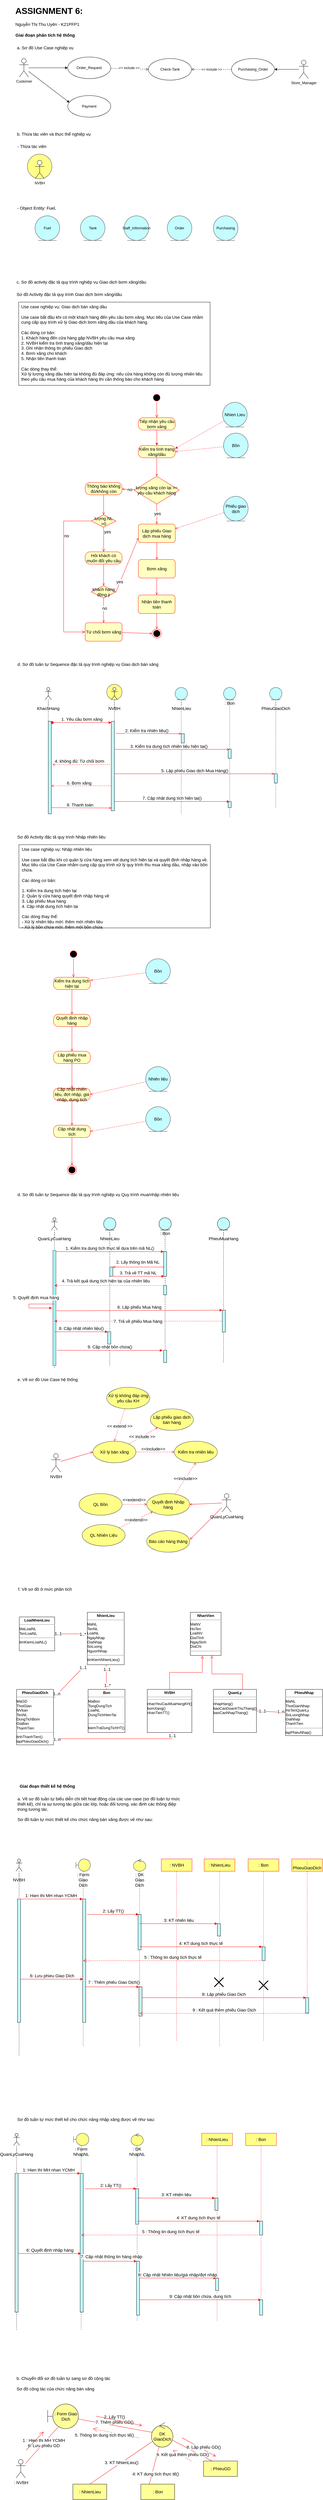 <mxfile version="20.4.0" type="github">
  <diagram name="Page-1" id="58cdce13-f638-feb5-8d6f-7d28b1aa9fa0">
    <mxGraphModel dx="699" dy="559" grid="1" gridSize="10" guides="1" tooltips="1" connect="1" arrows="1" fold="1" page="1" pageScale="1" pageWidth="1100" pageHeight="850" background="none" math="0" shadow="0">
      <root>
        <mxCell id="0" />
        <mxCell id="1" parent="0" />
        <mxCell id="aA6KiSFdMs_xKVOCs8zR-3" value="" style="ellipse;whiteSpace=wrap;html=1;aspect=fixed;fillColor=#ffff88;strokeColor=#36393d;" vertex="1" parent="1">
          <mxGeometry x="115" y="500" width="80" height="80" as="geometry" />
        </mxCell>
        <mxCell id="tYTvWXKAVSk7aJ8OGIch-177" value="" style="rounded=0;whiteSpace=wrap;html=1;fontSize=14;" parent="1" vertex="1">
          <mxGeometry x="86.75" y="980" width="622.5" height="270" as="geometry" />
        </mxCell>
        <mxCell id="tYTvWXKAVSk7aJ8OGIch-175" value="" style="rounded=0;whiteSpace=wrap;html=1;fontSize=14;" parent="1" vertex="1">
          <mxGeometry x="87.5" y="2740" width="622.5" height="270" as="geometry" />
        </mxCell>
        <mxCell id="tYTvWXKAVSk7aJ8OGIch-122" value="" style="ellipse;whiteSpace=wrap;html=1;aspect=fixed;fontSize=14;fillColor=#ffff88;strokeColor=#36393d;" parent="1" vertex="1">
          <mxGeometry x="373" y="2220" width="50" height="50" as="geometry" />
        </mxCell>
        <mxCell id="tYTvWXKAVSk7aJ8OGIch-3" style="rounded=0;orthogonalLoop=1;jettySize=auto;html=1;entryX=0;entryY=0.5;entryDx=0;entryDy=0;" parent="1" source="tYTvWXKAVSk7aJ8OGIch-1" target="tYTvWXKAVSk7aJ8OGIch-2" edge="1">
          <mxGeometry relative="1" as="geometry" />
        </mxCell>
        <mxCell id="tYTvWXKAVSk7aJ8OGIch-17" style="edgeStyle=none;rounded=0;orthogonalLoop=1;jettySize=auto;html=1;entryX=0.04;entryY=0.323;entryDx=0;entryDy=0;entryPerimeter=0;startArrow=none;startFill=0;endArrow=classic;endFill=1;" parent="1" source="tYTvWXKAVSk7aJ8OGIch-1" target="tYTvWXKAVSk7aJ8OGIch-16" edge="1">
          <mxGeometry relative="1" as="geometry" />
        </mxCell>
        <mxCell id="tYTvWXKAVSk7aJ8OGIch-1" value="Customer" style="shape=umlActor;verticalLabelPosition=bottom;verticalAlign=top;html=1;outlineConnect=0;" parent="1" vertex="1">
          <mxGeometry x="88.75" y="190" width="30" height="60" as="geometry" />
        </mxCell>
        <mxCell id="tYTvWXKAVSk7aJ8OGIch-7" style="edgeStyle=none;rounded=0;orthogonalLoop=1;jettySize=auto;html=1;entryX=0;entryY=0.5;entryDx=0;entryDy=0;dashed=1;startArrow=none;startFill=0;endArrow=open;endFill=0;" parent="1" source="tYTvWXKAVSk7aJ8OGIch-2" target="tYTvWXKAVSk7aJ8OGIch-4" edge="1">
          <mxGeometry relative="1" as="geometry" />
        </mxCell>
        <mxCell id="tYTvWXKAVSk7aJ8OGIch-8" value="&amp;lt;&amp;lt; include &amp;gt;&amp;gt;" style="edgeLabel;html=1;align=center;verticalAlign=middle;resizable=0;points=[];" parent="tYTvWXKAVSk7aJ8OGIch-7" vertex="1" connectable="0">
          <mxGeometry x="0.214" y="1" relative="1" as="geometry">
            <mxPoint x="-15" y="-3" as="offset" />
          </mxGeometry>
        </mxCell>
        <mxCell id="tYTvWXKAVSk7aJ8OGIch-2" value="Order_Request" style="ellipse;whiteSpace=wrap;html=1;" parent="1" vertex="1">
          <mxGeometry x="246.25" y="185" width="140" height="70" as="geometry" />
        </mxCell>
        <mxCell id="tYTvWXKAVSk7aJ8OGIch-4" value="Check-Tank" style="ellipse;whiteSpace=wrap;html=1;" parent="1" vertex="1">
          <mxGeometry x="508.75" y="190" width="140" height="70" as="geometry" />
        </mxCell>
        <mxCell id="tYTvWXKAVSk7aJ8OGIch-11" style="edgeStyle=none;rounded=0;orthogonalLoop=1;jettySize=auto;html=1;entryX=1;entryY=0.5;entryDx=0;entryDy=0;startArrow=none;startFill=0;endArrow=classic;endFill=1;" parent="1" source="tYTvWXKAVSk7aJ8OGIch-9" target="tYTvWXKAVSk7aJ8OGIch-10" edge="1">
          <mxGeometry relative="1" as="geometry" />
        </mxCell>
        <mxCell id="tYTvWXKAVSk7aJ8OGIch-9" value="Store_Manager" style="shape=umlActor;verticalLabelPosition=bottom;verticalAlign=top;html=1;" parent="1" vertex="1">
          <mxGeometry x="998.75" y="195" width="30" height="60" as="geometry" />
        </mxCell>
        <mxCell id="tYTvWXKAVSk7aJ8OGIch-14" value="&amp;lt;&amp;lt; include &amp;gt;&amp;gt;" style="edgeStyle=none;rounded=0;orthogonalLoop=1;jettySize=auto;html=1;entryX=1;entryY=0.5;entryDx=0;entryDy=0;startArrow=none;startFill=0;endArrow=open;endFill=0;dashed=1;" parent="1" source="tYTvWXKAVSk7aJ8OGIch-10" target="tYTvWXKAVSk7aJ8OGIch-4" edge="1">
          <mxGeometry relative="1" as="geometry">
            <mxPoint x="738.75" y="335" as="targetPoint" />
          </mxGeometry>
        </mxCell>
        <mxCell id="tYTvWXKAVSk7aJ8OGIch-10" value="Purchasing_Order" style="ellipse;whiteSpace=wrap;html=1;" parent="1" vertex="1">
          <mxGeometry x="778.75" y="190" width="140" height="70" as="geometry" />
        </mxCell>
        <mxCell id="tYTvWXKAVSk7aJ8OGIch-16" value="Payment" style="ellipse;whiteSpace=wrap;html=1;" parent="1" vertex="1">
          <mxGeometry x="246.25" y="310" width="140" height="70" as="geometry" />
        </mxCell>
        <mxCell id="tYTvWXKAVSk7aJ8OGIch-18" value="Fuel" style="ellipse;shape=umlEntity;whiteSpace=wrap;html=1;fillColor=#C4FDFF;strokeColor=#36393d;" parent="1" vertex="1">
          <mxGeometry x="140" y="700" width="80" height="80" as="geometry" />
        </mxCell>
        <mxCell id="tYTvWXKAVSk7aJ8OGIch-19" value="Tank" style="ellipse;shape=umlEntity;whiteSpace=wrap;html=1;fillColor=#C4FDFF;strokeColor=#36393d;" parent="1" vertex="1">
          <mxGeometry x="287.5" y="700" width="80" height="80" as="geometry" />
        </mxCell>
        <mxCell id="tYTvWXKAVSk7aJ8OGIch-20" value="Giai đoạn phân tích hệ thống" style="text;align=center;fontStyle=1;verticalAlign=middle;spacingLeft=3;spacingRight=3;strokeColor=none;rotatable=0;points=[[0,0.5],[1,0.5]];portConstraint=eastwest;fontSize=14;" parent="1" vertex="1">
          <mxGeometry x="65.5" y="100" width="215" height="26" as="geometry" />
        </mxCell>
        <mxCell id="tYTvWXKAVSk7aJ8OGIch-21" value="a. Sơ đồ Use Case nghiệp vụ" style="text;html=1;strokeColor=none;fillColor=none;align=center;verticalAlign=middle;whiteSpace=wrap;rounded=0;fontSize=14;" parent="1" vertex="1">
          <mxGeometry x="78" y="140" width="190" height="30" as="geometry" />
        </mxCell>
        <mxCell id="tYTvWXKAVSk7aJ8OGIch-22" value="b. Thừa tác viên và thực thể nghiệp vụ" style="text;html=1;strokeColor=none;fillColor=none;align=center;verticalAlign=middle;whiteSpace=wrap;rounded=0;fontSize=14;" parent="1" vertex="1">
          <mxGeometry x="70.5" y="420" width="260" height="30" as="geometry" />
        </mxCell>
        <mxCell id="tYTvWXKAVSk7aJ8OGIch-23" value="- Thừa tác viên" style="text;html=1;strokeColor=none;fillColor=none;align=left;verticalAlign=middle;whiteSpace=wrap;rounded=0;fontSize=14;" parent="1" vertex="1">
          <mxGeometry x="80.5" y="460" width="217.5" height="30" as="geometry" />
        </mxCell>
        <mxCell id="tYTvWXKAVSk7aJ8OGIch-24" value="- Object Entity: Fuel,&amp;nbsp;" style="text;html=1;strokeColor=none;fillColor=none;align=left;verticalAlign=middle;whiteSpace=wrap;rounded=0;fontSize=14;" parent="1" vertex="1">
          <mxGeometry x="80" y="660" width="217.5" height="30" as="geometry" />
        </mxCell>
        <mxCell id="tYTvWXKAVSk7aJ8OGIch-25" value="Staff_Information" style="ellipse;shape=umlEntity;whiteSpace=wrap;html=1;fillColor=#C4FDFF;strokeColor=#36393d;" parent="1" vertex="1">
          <mxGeometry x="430" y="700" width="80" height="80" as="geometry" />
        </mxCell>
        <mxCell id="tYTvWXKAVSk7aJ8OGIch-26" value="Order" style="ellipse;shape=umlEntity;whiteSpace=wrap;html=1;fillColor=#C4FDFF;strokeColor=#36393d;" parent="1" vertex="1">
          <mxGeometry x="570" y="700" width="80" height="80" as="geometry" />
        </mxCell>
        <mxCell id="tYTvWXKAVSk7aJ8OGIch-27" value="Purchasing" style="ellipse;shape=umlEntity;whiteSpace=wrap;html=1;fillColor=#C4FDFF;strokeColor=#36393d;" parent="1" vertex="1">
          <mxGeometry x="720" y="700" width="80" height="80" as="geometry" />
        </mxCell>
        <mxCell id="tYTvWXKAVSk7aJ8OGIch-28" value="c. Sơ đồ activity đặc tả quy trình nghiệp vụ Giao dịch bơm xăng/dầu" style="text;html=1;strokeColor=none;fillColor=none;align=left;verticalAlign=middle;whiteSpace=wrap;rounded=0;fontSize=14;" parent="1" vertex="1">
          <mxGeometry x="78" y="900" width="480" height="30" as="geometry" />
        </mxCell>
        <mxCell id="tYTvWXKAVSk7aJ8OGIch-29" value="Sơ đồ Activity đặc tả quy trình Giao dịch bơm xăng/dầu" style="text;html=1;strokeColor=none;fillColor=none;align=left;verticalAlign=middle;whiteSpace=wrap;rounded=0;fontSize=14;" parent="1" vertex="1">
          <mxGeometry x="78" y="940" width="480" height="30" as="geometry" />
        </mxCell>
        <mxCell id="tYTvWXKAVSk7aJ8OGIch-30" value="&lt;h1&gt;ASSIGNMENT 6:&lt;/h1&gt;&lt;p&gt;Nguyễn Thị Thu Uyên - K21PFP1&lt;/p&gt;" style="text;html=1;strokeColor=none;fillColor=none;spacing=5;spacingTop=-20;whiteSpace=wrap;overflow=hidden;rounded=0;fontSize=14;" parent="1" vertex="1">
          <mxGeometry x="70.5" y="10" width="930" height="90" as="geometry" />
        </mxCell>
        <mxCell id="tYTvWXKAVSk7aJ8OGIch-31" value="Use case nghiệp vụ: Giao dịch bán xăng dầu&lt;br&gt;&lt;br&gt;Use case bắt đầu khi có một khách hàng đến yêu cầu bơm xăng. Mục tiêu của Use Case nhằm cung cấp quy trình xử lý Giao dịch bơm xăng dầu của khách hàng.&lt;br&gt;&lt;br&gt;Các dòng cơ bản:&lt;br&gt;1. Khách hàng đến cửa hàng gặp NVBH yêu cầu mua xăng&lt;br&gt;2. NVBH kiểm tra tình trạng xăng/dầu hiện tại&lt;br&gt;3. Ghi nhận thông tin phiếu Giao dịch&lt;br&gt;4. Bơm xăng cho khách&lt;br&gt;5. Nhận tiền thanh toán&lt;br&gt;&lt;br&gt;Các dòng thay thể:&lt;br&gt;Xử lý lượng xăng dầu hiện tại không đủ đáp ứng: nếu cửa hàng không còn đủ lượng nhiên liệu theo yêu cầu mua hàng của khách hàng thì cần thông báo cho khách hàng&amp;nbsp;" style="text;html=1;strokeColor=none;fillColor=none;align=left;verticalAlign=top;whiteSpace=wrap;rounded=0;fontSize=14;" parent="1" vertex="1">
          <mxGeometry x="93" y="980" width="610" height="290" as="geometry" />
        </mxCell>
        <mxCell id="tYTvWXKAVSk7aJ8OGIch-32" value="" style="ellipse;html=1;shape=startState;fillColor=#000000;strokeColor=#ff0000;fontSize=14;" parent="1" vertex="1">
          <mxGeometry x="520.5" y="1275" width="30" height="30" as="geometry" />
        </mxCell>
        <mxCell id="tYTvWXKAVSk7aJ8OGIch-33" value="" style="edgeStyle=orthogonalEdgeStyle;html=1;verticalAlign=bottom;endArrow=open;endSize=8;strokeColor=#ff0000;rounded=0;fontSize=14;" parent="1" source="tYTvWXKAVSk7aJ8OGIch-32" target="tYTvWXKAVSk7aJ8OGIch-34" edge="1">
          <mxGeometry relative="1" as="geometry">
            <mxPoint x="536" y="1375" as="targetPoint" />
          </mxGeometry>
        </mxCell>
        <mxCell id="tYTvWXKAVSk7aJ8OGIch-36" value="" style="edgeStyle=none;rounded=0;orthogonalLoop=1;jettySize=auto;html=1;fontSize=14;startArrow=none;startFill=0;endArrow=classic;endFill=1;strokeColor=#FF0000;" parent="1" source="tYTvWXKAVSk7aJ8OGIch-34" target="tYTvWXKAVSk7aJ8OGIch-35" edge="1">
          <mxGeometry relative="1" as="geometry" />
        </mxCell>
        <mxCell id="tYTvWXKAVSk7aJ8OGIch-34" value="Tiếp nhận yêu cầu bơm xăng" style="rounded=1;whiteSpace=wrap;html=1;arcSize=40;fontColor=#000000;fillColor=#ffffc0;strokeColor=#ff0000;fontSize=14;" parent="1" vertex="1">
          <mxGeometry x="476" y="1355" width="120" height="40" as="geometry" />
        </mxCell>
        <mxCell id="tYTvWXKAVSk7aJ8OGIch-41" style="edgeStyle=none;rounded=0;orthogonalLoop=1;jettySize=auto;html=1;strokeColor=#FF0000;fontSize=14;startArrow=none;startFill=0;endArrow=open;endFill=0;" parent="1" source="tYTvWXKAVSk7aJ8OGIch-35" target="tYTvWXKAVSk7aJ8OGIch-42" edge="1">
          <mxGeometry relative="1" as="geometry">
            <mxPoint x="536" y="1585" as="targetPoint" />
          </mxGeometry>
        </mxCell>
        <mxCell id="tYTvWXKAVSk7aJ8OGIch-35" value="Kiểm tra tình trạng xăng/dầu" style="rounded=1;whiteSpace=wrap;html=1;arcSize=40;fontColor=#000000;fillColor=#ffffc0;strokeColor=#ff0000;fontSize=14;" parent="1" vertex="1">
          <mxGeometry x="476" y="1445" width="120" height="40" as="geometry" />
        </mxCell>
        <mxCell id="tYTvWXKAVSk7aJ8OGIch-38" style="edgeStyle=none;rounded=0;orthogonalLoop=1;jettySize=auto;html=1;entryX=1;entryY=0.5;entryDx=0;entryDy=0;strokeColor=#FF0000;fontSize=14;startArrow=none;startFill=0;endArrow=open;endFill=0;dashed=1;" parent="1" source="tYTvWXKAVSk7aJ8OGIch-37" target="tYTvWXKAVSk7aJ8OGIch-35" edge="1">
          <mxGeometry relative="1" as="geometry" />
        </mxCell>
        <mxCell id="tYTvWXKAVSk7aJ8OGIch-37" value="Bồn" style="ellipse;shape=umlEntity;whiteSpace=wrap;html=1;fontSize=14;fillColor=#C4FDFF;strokeColor=#36393d;" parent="1" vertex="1">
          <mxGeometry x="753" y="1405" width="80" height="80" as="geometry" />
        </mxCell>
        <mxCell id="tYTvWXKAVSk7aJ8OGIch-43" style="edgeStyle=none;rounded=0;orthogonalLoop=1;jettySize=auto;html=1;strokeColor=#FF0000;fontSize=14;startArrow=none;startFill=0;endArrow=open;endFill=0;" parent="1" source="tYTvWXKAVSk7aJ8OGIch-42" target="tYTvWXKAVSk7aJ8OGIch-44" edge="1">
          <mxGeometry relative="1" as="geometry">
            <mxPoint x="413" y="1585" as="targetPoint" />
          </mxGeometry>
        </mxCell>
        <mxCell id="tYTvWXKAVSk7aJ8OGIch-54" value="no" style="edgeLabel;html=1;align=center;verticalAlign=middle;resizable=0;points=[];fontSize=14;" parent="tYTvWXKAVSk7aJ8OGIch-43" vertex="1" connectable="0">
          <mxGeometry x="-0.181" relative="1" as="geometry">
            <mxPoint as="offset" />
          </mxGeometry>
        </mxCell>
        <mxCell id="tYTvWXKAVSk7aJ8OGIch-46" value="" style="edgeStyle=none;rounded=0;orthogonalLoop=1;jettySize=auto;html=1;strokeColor=#FF0000;fontSize=14;startArrow=none;startFill=0;endArrow=open;endFill=0;" parent="1" source="tYTvWXKAVSk7aJ8OGIch-42" target="tYTvWXKAVSk7aJ8OGIch-45" edge="1">
          <mxGeometry relative="1" as="geometry" />
        </mxCell>
        <mxCell id="tYTvWXKAVSk7aJ8OGIch-53" value="yes" style="edgeLabel;html=1;align=center;verticalAlign=middle;resizable=0;points=[];fontSize=14;" parent="tYTvWXKAVSk7aJ8OGIch-46" vertex="1" connectable="0">
          <mxGeometry x="-0.046" y="2" relative="1" as="geometry">
            <mxPoint as="offset" />
          </mxGeometry>
        </mxCell>
        <mxCell id="tYTvWXKAVSk7aJ8OGIch-42" value="lượng xăng còn lại &amp;gt;= yêu cầu khách hàng" style="rhombus;whiteSpace=wrap;html=1;fillColor=#ffffc0;strokeColor=#ff0000;fontSize=14;" parent="1" vertex="1">
          <mxGeometry x="462" y="1545" width="147" height="90" as="geometry" />
        </mxCell>
        <mxCell id="tYTvWXKAVSk7aJ8OGIch-85" value="" style="edgeStyle=none;rounded=0;orthogonalLoop=1;jettySize=auto;html=1;strokeColor=#FF0000;fontSize=14;startArrow=none;startFill=0;endArrow=open;endFill=0;" parent="1" source="tYTvWXKAVSk7aJ8OGIch-44" target="tYTvWXKAVSk7aJ8OGIch-82" edge="1">
          <mxGeometry relative="1" as="geometry" />
        </mxCell>
        <mxCell id="tYTvWXKAVSk7aJ8OGIch-44" value="Thông báo không đủ/không còn" style="rounded=1;whiteSpace=wrap;html=1;arcSize=40;fontColor=#000000;fillColor=#ffffc0;strokeColor=#ff0000;fontSize=14;" parent="1" vertex="1">
          <mxGeometry x="303" y="1565" width="120" height="40" as="geometry" />
        </mxCell>
        <mxCell id="tYTvWXKAVSk7aJ8OGIch-50" value="" style="edgeStyle=none;rounded=0;orthogonalLoop=1;jettySize=auto;html=1;strokeColor=#FF0000;fontSize=14;startArrow=none;startFill=0;endArrow=open;endFill=0;" parent="1" source="tYTvWXKAVSk7aJ8OGIch-45" target="tYTvWXKAVSk7aJ8OGIch-49" edge="1">
          <mxGeometry relative="1" as="geometry" />
        </mxCell>
        <mxCell id="tYTvWXKAVSk7aJ8OGIch-45" value="Lập phiếu Giao dịch mua hàng" style="rounded=1;whiteSpace=wrap;html=1;fontSize=14;fillColor=#ffffc0;strokeColor=#ff0000;" parent="1" vertex="1">
          <mxGeometry x="476" y="1700" width="120" height="60" as="geometry" />
        </mxCell>
        <mxCell id="tYTvWXKAVSk7aJ8OGIch-48" style="edgeStyle=none;rounded=0;orthogonalLoop=1;jettySize=auto;html=1;entryX=1;entryY=0.25;entryDx=0;entryDy=0;strokeColor=#FF0000;fontSize=14;startArrow=none;startFill=0;endArrow=open;endFill=0;dashed=1;" parent="1" source="tYTvWXKAVSk7aJ8OGIch-47" target="tYTvWXKAVSk7aJ8OGIch-45" edge="1">
          <mxGeometry relative="1" as="geometry" />
        </mxCell>
        <mxCell id="tYTvWXKAVSk7aJ8OGIch-47" value="Phiếu giao dịch" style="ellipse;shape=umlEntity;whiteSpace=wrap;html=1;fontSize=14;fillColor=#C4FDFF;strokeColor=#36393d;" parent="1" vertex="1">
          <mxGeometry x="753" y="1610" width="80" height="80" as="geometry" />
        </mxCell>
        <mxCell id="tYTvWXKAVSk7aJ8OGIch-52" value="" style="edgeStyle=none;rounded=0;orthogonalLoop=1;jettySize=auto;html=1;strokeColor=#FF0000;fontSize=14;startArrow=none;startFill=0;endArrow=open;endFill=0;" parent="1" source="tYTvWXKAVSk7aJ8OGIch-49" target="tYTvWXKAVSk7aJ8OGIch-51" edge="1">
          <mxGeometry relative="1" as="geometry" />
        </mxCell>
        <mxCell id="tYTvWXKAVSk7aJ8OGIch-49" value="Bơm xăng" style="rounded=1;whiteSpace=wrap;html=1;fontSize=14;fillColor=#ffffc0;strokeColor=#ff0000;" parent="1" vertex="1">
          <mxGeometry x="476" y="1815" width="120" height="60" as="geometry" />
        </mxCell>
        <mxCell id="tYTvWXKAVSk7aJ8OGIch-56" style="edgeStyle=none;rounded=0;orthogonalLoop=1;jettySize=auto;html=1;entryX=0.5;entryY=0;entryDx=0;entryDy=0;strokeColor=#FF0000;fontSize=14;startArrow=none;startFill=0;endArrow=open;endFill=0;" parent="1" source="tYTvWXKAVSk7aJ8OGIch-51" target="tYTvWXKAVSk7aJ8OGIch-55" edge="1">
          <mxGeometry relative="1" as="geometry" />
        </mxCell>
        <mxCell id="tYTvWXKAVSk7aJ8OGIch-51" value="Nhận tiền thanh toán" style="rounded=1;whiteSpace=wrap;html=1;fontSize=14;fillColor=#ffffc0;strokeColor=#ff0000;" parent="1" vertex="1">
          <mxGeometry x="475.5" y="1930" width="120" height="60" as="geometry" />
        </mxCell>
        <mxCell id="tYTvWXKAVSk7aJ8OGIch-55" value="" style="ellipse;html=1;shape=endState;fillColor=#000000;strokeColor=#ff0000;fontSize=14;" parent="1" vertex="1">
          <mxGeometry x="521" y="2040" width="30" height="30" as="geometry" />
        </mxCell>
        <mxCell id="tYTvWXKAVSk7aJ8OGIch-65" style="edgeStyle=none;rounded=0;orthogonalLoop=1;jettySize=auto;html=1;strokeColor=#FF0000;fontSize=14;startArrow=none;startFill=0;endArrow=open;endFill=0;" parent="1" source="tYTvWXKAVSk7aJ8OGIch-60" target="tYTvWXKAVSk7aJ8OGIch-66" edge="1">
          <mxGeometry relative="1" as="geometry">
            <mxPoint x="363" y="1800" as="targetPoint" />
          </mxGeometry>
        </mxCell>
        <mxCell id="tYTvWXKAVSk7aJ8OGIch-60" value="Hỏi khách có muốn đổi yêu cầu" style="rounded=1;whiteSpace=wrap;html=1;arcSize=40;fontColor=#000000;fillColor=#ffffc0;strokeColor=#ff0000;fontSize=14;" parent="1" vertex="1">
          <mxGeometry x="303" y="1790" width="120" height="40" as="geometry" />
        </mxCell>
        <mxCell id="tYTvWXKAVSk7aJ8OGIch-68" value="" style="edgeStyle=none;rounded=0;orthogonalLoop=1;jettySize=auto;html=1;strokeColor=#FF0000;fontSize=14;startArrow=none;startFill=0;endArrow=open;endFill=0;" parent="1" source="tYTvWXKAVSk7aJ8OGIch-66" target="tYTvWXKAVSk7aJ8OGIch-67" edge="1">
          <mxGeometry relative="1" as="geometry" />
        </mxCell>
        <mxCell id="tYTvWXKAVSk7aJ8OGIch-73" value="no" style="edgeLabel;html=1;align=center;verticalAlign=middle;resizable=0;points=[];fontSize=14;" parent="tYTvWXKAVSk7aJ8OGIch-68" vertex="1" connectable="0">
          <mxGeometry x="-0.189" y="3" relative="1" as="geometry">
            <mxPoint as="offset" />
          </mxGeometry>
        </mxCell>
        <mxCell id="tYTvWXKAVSk7aJ8OGIch-71" style="edgeStyle=none;rounded=0;orthogonalLoop=1;jettySize=auto;html=1;entryX=0;entryY=0.75;entryDx=0;entryDy=0;strokeColor=#FF0000;fontSize=14;startArrow=none;startFill=0;endArrow=open;endFill=0;exitX=1;exitY=0.5;exitDx=0;exitDy=0;" parent="1" source="tYTvWXKAVSk7aJ8OGIch-66" target="tYTvWXKAVSk7aJ8OGIch-45" edge="1">
          <mxGeometry relative="1" as="geometry" />
        </mxCell>
        <mxCell id="tYTvWXKAVSk7aJ8OGIch-72" value="yes" style="edgeLabel;html=1;align=center;verticalAlign=middle;resizable=0;points=[];fontSize=14;" parent="tYTvWXKAVSk7aJ8OGIch-71" vertex="1" connectable="0">
          <mxGeometry x="-0.632" y="2" relative="1" as="geometry">
            <mxPoint as="offset" />
          </mxGeometry>
        </mxCell>
        <mxCell id="tYTvWXKAVSk7aJ8OGIch-66" value="khách hàng đồng ý" style="rhombus;whiteSpace=wrap;html=1;fillColor=#ffffc0;strokeColor=#ff0000;fontSize=14;" parent="1" vertex="1">
          <mxGeometry x="323" y="1900" width="80" height="40" as="geometry" />
        </mxCell>
        <mxCell id="tYTvWXKAVSk7aJ8OGIch-74" style="edgeStyle=none;rounded=0;orthogonalLoop=1;jettySize=auto;html=1;entryX=0;entryY=0.5;entryDx=0;entryDy=0;strokeColor=#FF0000;fontSize=14;startArrow=none;startFill=0;endArrow=open;endFill=0;" parent="1" source="tYTvWXKAVSk7aJ8OGIch-67" target="tYTvWXKAVSk7aJ8OGIch-55" edge="1">
          <mxGeometry relative="1" as="geometry" />
        </mxCell>
        <mxCell id="tYTvWXKAVSk7aJ8OGIch-67" value="Từ chối bơm xăng" style="rounded=1;whiteSpace=wrap;html=1;fontSize=14;fillColor=#ffffc0;strokeColor=#ff0000;" parent="1" vertex="1">
          <mxGeometry x="303" y="2020" width="120" height="60" as="geometry" />
        </mxCell>
        <mxCell id="tYTvWXKAVSk7aJ8OGIch-82" value="lượng NL &amp;gt;0" style="rhombus;whiteSpace=wrap;html=1;fillColor=#ffffc0;strokeColor=#ff0000;fontSize=14;" parent="1" vertex="1">
          <mxGeometry x="323" y="1670" width="80" height="40" as="geometry" />
        </mxCell>
        <mxCell id="tYTvWXKAVSk7aJ8OGIch-83" value="no" style="edgeStyle=orthogonalEdgeStyle;html=1;align=left;verticalAlign=bottom;endArrow=open;endSize=8;strokeColor=#ff0000;rounded=0;fontSize=14;entryX=0;entryY=0.5;entryDx=0;entryDy=0;" parent="1" source="tYTvWXKAVSk7aJ8OGIch-82" target="tYTvWXKAVSk7aJ8OGIch-67" edge="1">
          <mxGeometry x="-0.429" relative="1" as="geometry">
            <mxPoint x="253" y="1690" as="targetPoint" />
            <Array as="points">
              <mxPoint x="233" y="1690" />
              <mxPoint x="233" y="2050" />
            </Array>
            <mxPoint as="offset" />
          </mxGeometry>
        </mxCell>
        <mxCell id="tYTvWXKAVSk7aJ8OGIch-84" value="yes" style="edgeStyle=orthogonalEdgeStyle;html=1;align=left;verticalAlign=top;endArrow=open;endSize=8;strokeColor=#ff0000;rounded=0;fontSize=14;entryX=0.5;entryY=0;entryDx=0;entryDy=0;" parent="1" source="tYTvWXKAVSk7aJ8OGIch-82" target="tYTvWXKAVSk7aJ8OGIch-60" edge="1">
          <mxGeometry x="-1" relative="1" as="geometry">
            <mxPoint x="363" y="1770" as="targetPoint" />
          </mxGeometry>
        </mxCell>
        <mxCell id="tYTvWXKAVSk7aJ8OGIch-86" value="d. Sơ đồ tuần tự Sequence đặc tả quy trình nghiệp vụ Giao dịch bán xăng" style="text;html=1;strokeColor=none;fillColor=none;align=left;verticalAlign=middle;whiteSpace=wrap;rounded=0;fontSize=14;" parent="1" vertex="1">
          <mxGeometry x="80.5" y="2140" width="480" height="30" as="geometry" />
        </mxCell>
        <mxCell id="tYTvWXKAVSk7aJ8OGIch-95" value=": KhachHang" style="shape=umlLifeline;participant=umlActor;perimeter=lifelinePerimeter;whiteSpace=wrap;html=1;container=1;collapsible=0;recursiveResize=0;verticalAlign=top;spacingTop=36;outlineConnect=0;fontSize=14;" parent="1" vertex="1">
          <mxGeometry x="173" y="2230" width="20" height="410" as="geometry" />
        </mxCell>
        <mxCell id="tYTvWXKAVSk7aJ8OGIch-102" value="" style="html=1;points=[];perimeter=orthogonalPerimeter;fontSize=14;fillColor=#C4FDFF;" parent="tYTvWXKAVSk7aJ8OGIch-95" vertex="1">
          <mxGeometry x="10" y="110" width="10" height="300" as="geometry" />
        </mxCell>
        <mxCell id="tYTvWXKAVSk7aJ8OGIch-96" value=": NhienLieu" style="shape=umlLifeline;participant=umlEntity;perimeter=lifelinePerimeter;whiteSpace=wrap;html=1;container=1;collapsible=0;recursiveResize=0;verticalAlign=top;spacingTop=36;outlineConnect=0;fontSize=14;fillColor=#C4FDFF;strokeColor=#36393d;" parent="1" vertex="1">
          <mxGeometry x="595.5" y="2230" width="40" height="410" as="geometry" />
        </mxCell>
        <mxCell id="tYTvWXKAVSk7aJ8OGIch-103" value="" style="html=1;points=[];perimeter=orthogonalPerimeter;fontSize=14;fillColor=#C4FDFF;" parent="tYTvWXKAVSk7aJ8OGIch-96" vertex="1">
          <mxGeometry x="20" y="150" width="10" height="30" as="geometry" />
        </mxCell>
        <mxCell id="tYTvWXKAVSk7aJ8OGIch-97" value=": Bon" style="shape=umlLifeline;participant=umlEntity;perimeter=lifelinePerimeter;whiteSpace=wrap;html=1;container=1;collapsible=0;recursiveResize=0;verticalAlign=top;spacingTop=36;outlineConnect=0;fontSize=14;fillColor=#C4FDFF;strokeColor=#36393d;" parent="1" vertex="1">
          <mxGeometry x="753" y="2230" width="40" height="420" as="geometry" />
        </mxCell>
        <mxCell id="tYTvWXKAVSk7aJ8OGIch-108" value="" style="html=1;points=[];perimeter=orthogonalPerimeter;fontSize=14;fillColor=#C4FDFF;" parent="tYTvWXKAVSk7aJ8OGIch-97" vertex="1">
          <mxGeometry x="15" y="200" width="10" height="30" as="geometry" />
        </mxCell>
        <mxCell id="tYTvWXKAVSk7aJ8OGIch-118" value="" style="html=1;points=[];perimeter=orthogonalPerimeter;fontSize=14;fillColor=#C4FDFF;" parent="tYTvWXKAVSk7aJ8OGIch-97" vertex="1">
          <mxGeometry x="15" y="370" width="10" height="20" as="geometry" />
        </mxCell>
        <mxCell id="tYTvWXKAVSk7aJ8OGIch-98" value=": PhieuGiaoDich" style="shape=umlLifeline;participant=umlEntity;perimeter=lifelinePerimeter;whiteSpace=wrap;html=1;container=1;collapsible=0;recursiveResize=0;verticalAlign=top;spacingTop=36;outlineConnect=0;fontSize=14;fillColor=#C4FDFF;strokeColor=#36393d;" parent="1" vertex="1">
          <mxGeometry x="903" y="2230" width="40" height="390" as="geometry" />
        </mxCell>
        <mxCell id="tYTvWXKAVSk7aJ8OGIch-111" value="" style="html=1;points=[];perimeter=orthogonalPerimeter;fontSize=14;fillColor=#C4FDFF;" parent="tYTvWXKAVSk7aJ8OGIch-98" vertex="1">
          <mxGeometry x="15" y="280" width="10" height="30" as="geometry" />
        </mxCell>
        <mxCell id="tYTvWXKAVSk7aJ8OGIch-99" value=": NVBH" style="shape=umlLifeline;participant=umlActor;perimeter=lifelinePerimeter;whiteSpace=wrap;html=1;container=1;collapsible=0;recursiveResize=0;verticalAlign=top;spacingTop=36;outlineConnect=0;fontSize=14;" parent="1" vertex="1">
          <mxGeometry x="388" y="2230" width="20" height="400" as="geometry" />
        </mxCell>
        <mxCell id="tYTvWXKAVSk7aJ8OGIch-107" style="edgeStyle=none;rounded=0;orthogonalLoop=1;jettySize=auto;html=1;dashed=1;strokeColor=#FF0000;fontSize=14;startArrow=none;startFill=0;endArrow=open;endFill=0;" parent="tYTvWXKAVSk7aJ8OGIch-99" source="tYTvWXKAVSk7aJ8OGIch-100" target="tYTvWXKAVSk7aJ8OGIch-99" edge="1">
          <mxGeometry relative="1" as="geometry" />
        </mxCell>
        <mxCell id="tYTvWXKAVSk7aJ8OGIch-100" value="" style="html=1;points=[];perimeter=orthogonalPerimeter;fontSize=14;fillColor=#C4FDFF;" parent="tYTvWXKAVSk7aJ8OGIch-99" vertex="1">
          <mxGeometry y="110" width="10" height="290" as="geometry" />
        </mxCell>
        <mxCell id="tYTvWXKAVSk7aJ8OGIch-101" value="1. Yêu cầu bơm xăng" style="html=1;verticalAlign=bottom;startArrow=oval;endArrow=block;startSize=8;rounded=0;strokeColor=#FF0000;fontSize=14;exitX=1.3;exitY=0.013;exitDx=0;exitDy=0;exitPerimeter=0;" parent="1" source="tYTvWXKAVSk7aJ8OGIch-102" target="tYTvWXKAVSk7aJ8OGIch-100" edge="1">
          <mxGeometry relative="1" as="geometry">
            <mxPoint x="313" y="2340" as="sourcePoint" />
          </mxGeometry>
        </mxCell>
        <mxCell id="tYTvWXKAVSk7aJ8OGIch-104" value="" style="edgeStyle=none;rounded=0;orthogonalLoop=1;jettySize=auto;html=1;strokeColor=#FF0000;fontSize=14;startArrow=none;startFill=0;endArrow=open;endFill=0;exitX=1.5;exitY=0.134;exitDx=0;exitDy=0;exitPerimeter=0;" parent="1" source="tYTvWXKAVSk7aJ8OGIch-100" target="tYTvWXKAVSk7aJ8OGIch-103" edge="1">
          <mxGeometry relative="1" as="geometry" />
        </mxCell>
        <mxCell id="tYTvWXKAVSk7aJ8OGIch-105" value="2. Kiểm tra nhiên liệu()" style="edgeLabel;html=1;align=center;verticalAlign=middle;resizable=0;points=[];fontSize=14;" parent="tYTvWXKAVSk7aJ8OGIch-104" vertex="1" connectable="0">
          <mxGeometry x="-0.037" relative="1" as="geometry">
            <mxPoint x="-3" y="-10" as="offset" />
          </mxGeometry>
        </mxCell>
        <mxCell id="tYTvWXKAVSk7aJ8OGIch-106" value="4. không đủ: Từ chối bơm&amp;nbsp;" style="edgeStyle=none;rounded=0;orthogonalLoop=1;jettySize=auto;html=1;entryX=1.4;entryY=0.467;entryDx=0;entryDy=0;entryPerimeter=0;strokeColor=#FF0000;fontSize=14;startArrow=none;startFill=0;endArrow=open;endFill=0;dashed=1;" parent="1" target="tYTvWXKAVSk7aJ8OGIch-102" edge="1">
          <mxGeometry x="0.035" y="-11" relative="1" as="geometry">
            <mxPoint x="383" y="2480" as="sourcePoint" />
            <Array as="points" />
            <mxPoint as="offset" />
          </mxGeometry>
        </mxCell>
        <mxCell id="tYTvWXKAVSk7aJ8OGIch-109" value="" style="edgeStyle=none;rounded=0;orthogonalLoop=1;jettySize=auto;html=1;strokeColor=#FF0000;fontSize=14;startArrow=none;startFill=0;endArrow=open;endFill=0;entryX=0.4;entryY=0.025;entryDx=0;entryDy=0;entryPerimeter=0;" parent="1" source="tYTvWXKAVSk7aJ8OGIch-99" target="tYTvWXKAVSk7aJ8OGIch-108" edge="1">
          <mxGeometry relative="1" as="geometry">
            <mxPoint x="403" y="2420" as="sourcePoint" />
            <mxPoint x="763" y="2430" as="targetPoint" />
          </mxGeometry>
        </mxCell>
        <mxCell id="tYTvWXKAVSk7aJ8OGIch-110" value="3. Kiểm tra dung tích nhiên liệu hiện tại()" style="edgeLabel;html=1;align=center;verticalAlign=middle;resizable=0;points=[];fontSize=14;" parent="tYTvWXKAVSk7aJ8OGIch-109" vertex="1" connectable="0">
          <mxGeometry x="-0.037" relative="1" as="geometry">
            <mxPoint x="-3" y="-10" as="offset" />
          </mxGeometry>
        </mxCell>
        <mxCell id="tYTvWXKAVSk7aJ8OGIch-112" value="" style="edgeStyle=none;rounded=0;orthogonalLoop=1;jettySize=auto;html=1;strokeColor=#FF0000;fontSize=14;startArrow=none;startFill=0;endArrow=open;endFill=0;exitX=1;exitY=0.586;exitDx=0;exitDy=0;exitPerimeter=0;" parent="1" source="tYTvWXKAVSk7aJ8OGIch-100" target="tYTvWXKAVSk7aJ8OGIch-111" edge="1">
          <mxGeometry relative="1" as="geometry">
            <mxPoint x="413" y="2510" as="sourcePoint" />
          </mxGeometry>
        </mxCell>
        <mxCell id="tYTvWXKAVSk7aJ8OGIch-113" value="5. Lập phiếu Giao dịch Mua Hàng()" style="edgeLabel;html=1;align=center;verticalAlign=middle;resizable=0;points=[];fontSize=14;" parent="tYTvWXKAVSk7aJ8OGIch-112" vertex="1" connectable="0">
          <mxGeometry x="-0.016" relative="1" as="geometry">
            <mxPoint x="5" y="-10" as="offset" />
          </mxGeometry>
        </mxCell>
        <mxCell id="tYTvWXKAVSk7aJ8OGIch-114" style="edgeStyle=none;rounded=0;orthogonalLoop=1;jettySize=auto;html=1;strokeColor=#FF0000;fontSize=14;startArrow=none;startFill=0;endArrow=open;endFill=0;exitX=-0.2;exitY=0.721;exitDx=0;exitDy=0;exitPerimeter=0;dashed=1;" parent="1" source="tYTvWXKAVSk7aJ8OGIch-100" target="tYTvWXKAVSk7aJ8OGIch-102" edge="1">
          <mxGeometry relative="1" as="geometry" />
        </mxCell>
        <mxCell id="tYTvWXKAVSk7aJ8OGIch-115" value="6. Bơm xăng" style="text;html=1;align=center;verticalAlign=middle;resizable=0;points=[];autosize=1;strokeColor=none;fillColor=none;fontSize=14;" parent="1" vertex="1">
          <mxGeometry x="233" y="2525" width="100" height="30" as="geometry" />
        </mxCell>
        <mxCell id="tYTvWXKAVSk7aJ8OGIch-116" style="edgeStyle=none;rounded=0;orthogonalLoop=1;jettySize=auto;html=1;strokeColor=#FF0000;fontSize=14;startArrow=none;startFill=0;endArrow=open;endFill=0;entryX=0.1;entryY=0.969;entryDx=0;entryDy=0;entryPerimeter=0;" parent="1" source="tYTvWXKAVSk7aJ8OGIch-102" target="tYTvWXKAVSk7aJ8OGIch-100" edge="1">
          <mxGeometry relative="1" as="geometry">
            <mxPoint x="383" y="2620" as="targetPoint" />
            <Array as="points">
              <mxPoint x="203" y="2620" />
            </Array>
          </mxGeometry>
        </mxCell>
        <mxCell id="tYTvWXKAVSk7aJ8OGIch-120" value="8. Thanh toán" style="edgeLabel;html=1;align=center;verticalAlign=middle;resizable=0;points=[];fontSize=14;" parent="tYTvWXKAVSk7aJ8OGIch-116" vertex="1" connectable="0">
          <mxGeometry x="-0.242" y="-1" relative="1" as="geometry">
            <mxPoint x="18" y="-11" as="offset" />
          </mxGeometry>
        </mxCell>
        <mxCell id="tYTvWXKAVSk7aJ8OGIch-117" value="7. Cập nhật dung tích hiện tại()" style="html=1;verticalAlign=bottom;endArrow=block;rounded=0;strokeColor=#FF0000;fontSize=14;" parent="1" target="tYTvWXKAVSk7aJ8OGIch-97" edge="1">
          <mxGeometry width="80" relative="1" as="geometry">
            <mxPoint x="396" y="2600" as="sourcePoint" />
            <mxPoint x="476" y="2600" as="targetPoint" />
          </mxGeometry>
        </mxCell>
        <mxCell id="tYTvWXKAVSk7aJ8OGIch-123" value="Sơ đồ Activity đặc tả quy trình Nhập nhiên liệu" style="text;html=1;strokeColor=none;fillColor=none;align=left;verticalAlign=middle;whiteSpace=wrap;rounded=0;fontSize=14;" parent="1" vertex="1">
          <mxGeometry x="80" y="2700" width="480" height="30" as="geometry" />
        </mxCell>
        <mxCell id="tYTvWXKAVSk7aJ8OGIch-124" value="Use case nghiệp vụ: Nhập nhiên liệu&lt;br&gt;&lt;br&gt;Use case bắt đầu khi có quản lý cửa hàng xem xét dung tích hiện tại và quyết định nhập hàng về. Mục tiêu của Use Case nhằm cung cấp quy trình xử lý quy trình thu mua xăng dầu, nhập vào bồn chứa.&lt;br&gt;&lt;br&gt;Các dòng cơ bản:&lt;br&gt;&lt;br&gt;1. Kiểm tra dung tích hiện tại&lt;br&gt;2. Quản lý cửa hàng quyết định nhập hàng về&lt;br&gt;3. Lập phiếu Mua hàng&lt;br&gt;4. Cập nhật dung tích hiện tại&lt;br&gt;&lt;br&gt;Các dòng thay thể:&lt;br&gt;- Xử lý nhiên liệu mới: thêm mới nhiên liệu&lt;br&gt;- Xử lý bồn chứa mới: thêm mới bồn chứa" style="text;html=1;strokeColor=none;fillColor=none;align=left;verticalAlign=top;whiteSpace=wrap;rounded=0;fontSize=14;" parent="1" vertex="1">
          <mxGeometry x="95" y="2740" width="610" height="290" as="geometry" />
        </mxCell>
        <mxCell id="tYTvWXKAVSk7aJ8OGIch-128" value="" style="ellipse;html=1;shape=startState;fillColor=#000000;strokeColor=#ff0000;fontSize=14;" parent="1" vertex="1">
          <mxGeometry x="250" y="3080" width="30" height="30" as="geometry" />
        </mxCell>
        <mxCell id="tYTvWXKAVSk7aJ8OGIch-129" value="" style="edgeStyle=orthogonalEdgeStyle;html=1;verticalAlign=bottom;endArrow=open;endSize=8;strokeColor=#ff0000;rounded=0;fontSize=14;" parent="1" source="tYTvWXKAVSk7aJ8OGIch-128" edge="1">
          <mxGeometry relative="1" as="geometry">
            <mxPoint x="265" y="3170" as="targetPoint" />
          </mxGeometry>
        </mxCell>
        <mxCell id="tYTvWXKAVSk7aJ8OGIch-135" value="" style="edgeStyle=none;rounded=0;orthogonalLoop=1;jettySize=auto;html=1;strokeColor=#FF0000;fontSize=14;startArrow=none;startFill=0;endArrow=open;endFill=0;" parent="1" source="tYTvWXKAVSk7aJ8OGIch-130" target="tYTvWXKAVSk7aJ8OGIch-134" edge="1">
          <mxGeometry relative="1" as="geometry" />
        </mxCell>
        <mxCell id="tYTvWXKAVSk7aJ8OGIch-130" value="Kiểm tra dung tích hiện tại" style="rounded=1;whiteSpace=wrap;html=1;arcSize=40;fontColor=#000000;fillColor=#ffffc0;strokeColor=#ff0000;fontSize=14;" parent="1" vertex="1">
          <mxGeometry x="200" y="3170" width="120" height="40" as="geometry" />
        </mxCell>
        <mxCell id="tYTvWXKAVSk7aJ8OGIch-133" style="edgeStyle=none;rounded=0;orthogonalLoop=1;jettySize=auto;html=1;entryX=1;entryY=0.25;entryDx=0;entryDy=0;strokeColor=#FF0000;fontSize=14;startArrow=none;startFill=0;endArrow=open;endFill=0;dashed=1;" parent="1" source="tYTvWXKAVSk7aJ8OGIch-132" target="tYTvWXKAVSk7aJ8OGIch-130" edge="1">
          <mxGeometry relative="1" as="geometry" />
        </mxCell>
        <mxCell id="tYTvWXKAVSk7aJ8OGIch-132" value="Bồn" style="ellipse;shape=umlEntity;whiteSpace=wrap;html=1;fontSize=14;fillColor=#C4FDFF;strokeColor=#36393d;" parent="1" vertex="1">
          <mxGeometry x="500" y="3110" width="80" height="80" as="geometry" />
        </mxCell>
        <mxCell id="tYTvWXKAVSk7aJ8OGIch-137" value="" style="edgeStyle=none;rounded=0;orthogonalLoop=1;jettySize=auto;html=1;strokeColor=#FF0000;fontSize=14;startArrow=none;startFill=0;endArrow=open;endFill=0;" parent="1" source="tYTvWXKAVSk7aJ8OGIch-134" target="tYTvWXKAVSk7aJ8OGIch-136" edge="1">
          <mxGeometry relative="1" as="geometry" />
        </mxCell>
        <mxCell id="tYTvWXKAVSk7aJ8OGIch-134" value="Quyết định nhập hàng" style="rounded=1;whiteSpace=wrap;html=1;arcSize=40;fontColor=#000000;fillColor=#ffffc0;strokeColor=#ff0000;fontSize=14;" parent="1" vertex="1">
          <mxGeometry x="200" y="3290" width="120" height="40" as="geometry" />
        </mxCell>
        <mxCell id="tYTvWXKAVSk7aJ8OGIch-139" value="" style="edgeStyle=none;rounded=0;orthogonalLoop=1;jettySize=auto;html=1;strokeColor=#FF0000;fontSize=14;startArrow=none;startFill=0;endArrow=open;endFill=0;" parent="1" source="tYTvWXKAVSk7aJ8OGIch-136" target="tYTvWXKAVSk7aJ8OGIch-138" edge="1">
          <mxGeometry relative="1" as="geometry" />
        </mxCell>
        <mxCell id="tYTvWXKAVSk7aJ8OGIch-136" value="Lập phiếu mua hàng PO" style="rounded=1;whiteSpace=wrap;html=1;arcSize=40;fontColor=#000000;fillColor=#ffffc0;strokeColor=#ff0000;fontSize=14;" parent="1" vertex="1">
          <mxGeometry x="200" y="3410" width="120" height="40" as="geometry" />
        </mxCell>
        <mxCell id="tYTvWXKAVSk7aJ8OGIch-141" value="" style="edgeStyle=none;rounded=0;orthogonalLoop=1;jettySize=auto;html=1;strokeColor=#FF0000;fontSize=14;startArrow=none;startFill=0;endArrow=open;endFill=0;" parent="1" source="tYTvWXKAVSk7aJ8OGIch-138" target="tYTvWXKAVSk7aJ8OGIch-140" edge="1">
          <mxGeometry relative="1" as="geometry" />
        </mxCell>
        <mxCell id="tYTvWXKAVSk7aJ8OGIch-138" value="Cập nhật nhiên liệu, đợt nhập, giá nhập, dung tích" style="rounded=1;whiteSpace=wrap;html=1;arcSize=40;fontColor=#000000;fillColor=#ffffc0;strokeColor=#ff0000;fontSize=14;" parent="1" vertex="1">
          <mxGeometry x="200" y="3530" width="120" height="40" as="geometry" />
        </mxCell>
        <mxCell id="tYTvWXKAVSk7aJ8OGIch-147" style="edgeStyle=none;rounded=0;orthogonalLoop=1;jettySize=auto;html=1;entryX=0.5;entryY=0;entryDx=0;entryDy=0;strokeColor=#FF0000;fontSize=14;startArrow=none;startFill=0;endArrow=open;endFill=0;" parent="1" source="tYTvWXKAVSk7aJ8OGIch-140" target="tYTvWXKAVSk7aJ8OGIch-146" edge="1">
          <mxGeometry relative="1" as="geometry" />
        </mxCell>
        <mxCell id="tYTvWXKAVSk7aJ8OGIch-140" value="Cập nhật dung tích" style="rounded=1;whiteSpace=wrap;html=1;arcSize=40;fontColor=#000000;fillColor=#ffffc0;strokeColor=#ff0000;fontSize=14;" parent="1" vertex="1">
          <mxGeometry x="200" y="3650" width="120" height="40" as="geometry" />
        </mxCell>
        <mxCell id="tYTvWXKAVSk7aJ8OGIch-143" style="edgeStyle=none;rounded=0;orthogonalLoop=1;jettySize=auto;html=1;entryX=1;entryY=0.5;entryDx=0;entryDy=0;strokeColor=#FF0000;fontSize=14;startArrow=none;startFill=0;endArrow=open;endFill=0;dashed=1;" parent="1" source="tYTvWXKAVSk7aJ8OGIch-142" target="tYTvWXKAVSk7aJ8OGIch-138" edge="1">
          <mxGeometry relative="1" as="geometry" />
        </mxCell>
        <mxCell id="tYTvWXKAVSk7aJ8OGIch-142" value="Nhiên liệu" style="ellipse;shape=umlEntity;whiteSpace=wrap;html=1;fontSize=14;fillColor=#C4FDFF;strokeColor=#36393d;" parent="1" vertex="1">
          <mxGeometry x="500" y="3460" width="80" height="80" as="geometry" />
        </mxCell>
        <mxCell id="tYTvWXKAVSk7aJ8OGIch-145" style="edgeStyle=none;rounded=0;orthogonalLoop=1;jettySize=auto;html=1;entryX=1;entryY=0.5;entryDx=0;entryDy=0;strokeColor=#FF0000;fontSize=14;startArrow=none;startFill=0;endArrow=open;endFill=0;dashed=1;" parent="1" source="tYTvWXKAVSk7aJ8OGIch-144" target="tYTvWXKAVSk7aJ8OGIch-140" edge="1">
          <mxGeometry relative="1" as="geometry" />
        </mxCell>
        <mxCell id="tYTvWXKAVSk7aJ8OGIch-144" value="Bồn" style="ellipse;shape=umlEntity;whiteSpace=wrap;html=1;fontSize=14;fillColor=#C4FDFF;strokeColor=#36393d;" parent="1" vertex="1">
          <mxGeometry x="500" y="3590" width="80" height="80" as="geometry" />
        </mxCell>
        <mxCell id="tYTvWXKAVSk7aJ8OGIch-146" value="" style="ellipse;html=1;shape=endState;fillColor=#000000;strokeColor=#ff0000;fontSize=14;" parent="1" vertex="1">
          <mxGeometry x="245" y="3780" width="30" height="30" as="geometry" />
        </mxCell>
        <mxCell id="tYTvWXKAVSk7aJ8OGIch-148" value="d. Sơ đồ tuần tự Sequence đặc tả quy trình nghiệp vụ Quy trình mua/nhập nhiên liệu" style="text;html=1;strokeColor=none;fillColor=none;align=left;verticalAlign=middle;whiteSpace=wrap;rounded=0;fontSize=14;" parent="1" vertex="1">
          <mxGeometry x="80.5" y="3860" width="540" height="30" as="geometry" />
        </mxCell>
        <mxCell id="tYTvWXKAVSk7aJ8OGIch-149" value=": QuanLyCuaHang" style="shape=umlLifeline;participant=umlActor;perimeter=lifelinePerimeter;whiteSpace=wrap;html=1;container=1;collapsible=0;recursiveResize=0;verticalAlign=top;spacingTop=36;outlineConnect=0;fontSize=14;fillColor=#FFFFFF;" parent="1" vertex="1">
          <mxGeometry x="193" y="3950" width="20" height="490" as="geometry" />
        </mxCell>
        <mxCell id="tYTvWXKAVSk7aJ8OGIch-153" value="" style="html=1;points=[];perimeter=orthogonalPerimeter;fontSize=14;fillColor=#99FFFF;strokeColor=#36393d;" parent="tYTvWXKAVSk7aJ8OGIch-149" vertex="1">
          <mxGeometry x="5" y="106" width="10" height="374" as="geometry" />
        </mxCell>
        <mxCell id="tYTvWXKAVSk7aJ8OGIch-166" value="5. Quyết định mua hàng" style="html=1;verticalAlign=bottom;endArrow=block;rounded=0;strokeColor=#FF0000;fontSize=14;edgeStyle=elbowEdgeStyle;entryX=-0.3;entryY=0.5;entryDx=0;entryDy=0;entryPerimeter=0;" parent="tYTvWXKAVSk7aJ8OGIch-149" source="tYTvWXKAVSk7aJ8OGIch-149" target="tYTvWXKAVSk7aJ8OGIch-153" edge="1">
          <mxGeometry x="-0.304" y="-10" width="80" relative="1" as="geometry">
            <mxPoint x="-80" y="189.5" as="sourcePoint" />
            <mxPoint x="-90" y="200" as="targetPoint" />
            <Array as="points">
              <mxPoint x="-73" y="280" />
              <mxPoint x="-80" y="190" />
            </Array>
            <mxPoint as="offset" />
          </mxGeometry>
        </mxCell>
        <mxCell id="tYTvWXKAVSk7aJ8OGIch-150" value=": NhienLieu" style="shape=umlLifeline;participant=umlEntity;perimeter=lifelinePerimeter;whiteSpace=wrap;html=1;container=1;collapsible=0;recursiveResize=0;verticalAlign=top;spacingTop=36;outlineConnect=0;fontSize=14;fillColor=#C4FDFF;" parent="1" vertex="1">
          <mxGeometry x="363" y="3950" width="40" height="480" as="geometry" />
        </mxCell>
        <mxCell id="aA6KiSFdMs_xKVOCs8zR-7" value="" style="html=1;points=[];perimeter=orthogonalPerimeter;fillColor=#C4FDFF;" vertex="1" parent="tYTvWXKAVSk7aJ8OGIch-150">
          <mxGeometry x="20" y="160" width="10" height="30" as="geometry" />
        </mxCell>
        <mxCell id="tYTvWXKAVSk7aJ8OGIch-170" value="" style="html=1;points=[];perimeter=orthogonalPerimeter;fontSize=14;fillColor=#C4FDFF;" parent="tYTvWXKAVSk7aJ8OGIch-150" vertex="1">
          <mxGeometry x="13.25" y="370" width="10" height="40" as="geometry" />
        </mxCell>
        <mxCell id="tYTvWXKAVSk7aJ8OGIch-151" value=": Bon" style="shape=umlLifeline;participant=umlEntity;perimeter=lifelinePerimeter;whiteSpace=wrap;html=1;container=1;collapsible=0;recursiveResize=0;verticalAlign=top;spacingTop=36;outlineConnect=0;fontSize=14;fillColor=#C4FDFF;" parent="1" vertex="1">
          <mxGeometry x="543" y="3950" width="40" height="470" as="geometry" />
        </mxCell>
        <mxCell id="tYTvWXKAVSk7aJ8OGIch-154" value="" style="html=1;points=[];perimeter=orthogonalPerimeter;fontSize=14;fillColor=#C4FDFF;" parent="tYTvWXKAVSk7aJ8OGIch-151" vertex="1">
          <mxGeometry x="15" y="110" width="10" height="80" as="geometry" />
        </mxCell>
        <mxCell id="aA6KiSFdMs_xKVOCs8zR-9" value="" style="html=1;points=[];perimeter=orthogonalPerimeter;fontSize=14;fillColor=#C4FDFF;" vertex="1" parent="tYTvWXKAVSk7aJ8OGIch-151">
          <mxGeometry x="15" y="220" width="10" height="30" as="geometry" />
        </mxCell>
        <mxCell id="tYTvWXKAVSk7aJ8OGIch-152" value=": PhieuMuaHang" style="shape=umlLifeline;participant=umlEntity;perimeter=lifelinePerimeter;whiteSpace=wrap;html=1;container=1;collapsible=0;recursiveResize=0;verticalAlign=top;spacingTop=36;outlineConnect=0;fontSize=14;fillColor=#C4FDFF;" parent="1" vertex="1">
          <mxGeometry x="733" y="3950" width="40" height="470" as="geometry" />
        </mxCell>
        <mxCell id="tYTvWXKAVSk7aJ8OGIch-163" value="" style="html=1;points=[];perimeter=orthogonalPerimeter;fontSize=14;fillColor=#C4FDFF;" parent="tYTvWXKAVSk7aJ8OGIch-152" vertex="1">
          <mxGeometry x="16" y="300" width="10" height="71" as="geometry" />
        </mxCell>
        <mxCell id="tYTvWXKAVSk7aJ8OGIch-155" value="1. Kiểm tra dung tích thực tế dựa trên mã NL()" style="html=1;verticalAlign=bottom;endArrow=block;rounded=0;strokeColor=#FF0000;fontSize=14;" parent="1" edge="1">
          <mxGeometry width="80" relative="1" as="geometry">
            <mxPoint x="208" y="4060" as="sourcePoint" />
            <mxPoint x="558" y="4060" as="targetPoint" />
          </mxGeometry>
        </mxCell>
        <mxCell id="tYTvWXKAVSk7aJ8OGIch-158" style="edgeStyle=none;rounded=0;orthogonalLoop=1;jettySize=auto;html=1;strokeColor=#FF0000;fontSize=14;startArrow=none;startFill=0;endArrow=open;endFill=0;" parent="1" target="aA6KiSFdMs_xKVOCs8zR-7" edge="1">
          <mxGeometry relative="1" as="geometry">
            <mxPoint x="560" y="4110" as="sourcePoint" />
            <mxPoint x="400" y="4097" as="targetPoint" />
            <Array as="points">
              <mxPoint x="530" y="4110" />
            </Array>
          </mxGeometry>
        </mxCell>
        <mxCell id="tYTvWXKAVSk7aJ8OGIch-159" value="2. Lấy thông tin Mã NL" style="edgeLabel;html=1;align=center;verticalAlign=middle;resizable=0;points=[];fontSize=14;" parent="tYTvWXKAVSk7aJ8OGIch-158" vertex="1" connectable="0">
          <mxGeometry x="0.339" y="-2" relative="1" as="geometry">
            <mxPoint x="26" y="-14" as="offset" />
          </mxGeometry>
        </mxCell>
        <mxCell id="tYTvWXKAVSk7aJ8OGIch-164" value="6. Lập phiếu Mua hàng" style="html=1;verticalAlign=bottom;endArrow=block;entryX=0;entryY=0;rounded=0;strokeColor=#FF0000;fontSize=14;" parent="1" target="tYTvWXKAVSk7aJ8OGIch-163" edge="1">
          <mxGeometry relative="1" as="geometry">
            <mxPoint x="210" y="4252" as="sourcePoint" />
          </mxGeometry>
        </mxCell>
        <mxCell id="tYTvWXKAVSk7aJ8OGIch-171" value="8. Cập nhật nhiên liệu()" style="html=1;verticalAlign=bottom;startArrow=none;endArrow=block;startSize=8;rounded=0;strokeColor=#FF0000;fontSize=14;startFill=0;" parent="1" source="tYTvWXKAVSk7aJ8OGIch-149" target="tYTvWXKAVSk7aJ8OGIch-170" edge="1">
          <mxGeometry relative="1" as="geometry">
            <mxPoint x="313" y="4260" as="sourcePoint" />
          </mxGeometry>
        </mxCell>
        <mxCell id="tYTvWXKAVSk7aJ8OGIch-172" value="" style="html=1;points=[];perimeter=orthogonalPerimeter;fontSize=14;fillColor=#C4FDFF;" parent="1" vertex="1">
          <mxGeometry x="558" y="4380" width="10" height="40" as="geometry" />
        </mxCell>
        <mxCell id="tYTvWXKAVSk7aJ8OGIch-173" value="9. Cập nhật bồn chứa()" style="html=1;verticalAlign=bottom;startArrow=none;endArrow=block;startSize=8;rounded=0;strokeColor=#FF0000;fontSize=14;startFill=0;" parent="1" edge="1">
          <mxGeometry relative="1" as="geometry">
            <mxPoint x="211.5" y="4380" as="sourcePoint" />
            <mxPoint x="554.5" y="4380.5" as="targetPoint" />
          </mxGeometry>
        </mxCell>
        <mxCell id="tYTvWXKAVSk7aJ8OGIch-178" value="e. Vẽ sơ đồ Use Case hệ thống" style="text;html=1;strokeColor=none;fillColor=none;align=left;verticalAlign=middle;whiteSpace=wrap;rounded=0;fontSize=14;" parent="1" vertex="1">
          <mxGeometry x="80.5" y="4460" width="540" height="30" as="geometry" />
        </mxCell>
        <mxCell id="tYTvWXKAVSk7aJ8OGIch-182" style="rounded=0;orthogonalLoop=1;jettySize=auto;html=1;entryX=0;entryY=0.5;entryDx=0;entryDy=0;strokeColor=#FF0000;fontSize=14;startArrow=none;startFill=0;endArrow=open;endFill=0;" parent="1" source="tYTvWXKAVSk7aJ8OGIch-179" target="tYTvWXKAVSk7aJ8OGIch-181" edge="1">
          <mxGeometry relative="1" as="geometry" />
        </mxCell>
        <mxCell id="tYTvWXKAVSk7aJ8OGIch-179" value="NVBH" style="shape=umlActor;verticalLabelPosition=bottom;verticalAlign=top;html=1;outlineConnect=0;fontSize=14;" parent="1" vertex="1">
          <mxGeometry x="193" y="4715" width="30" height="60" as="geometry" />
        </mxCell>
        <mxCell id="tYTvWXKAVSk7aJ8OGIch-184" value="" style="edgeStyle=none;rounded=0;orthogonalLoop=1;jettySize=auto;html=1;strokeColor=#FF0000;fontSize=14;startArrow=none;startFill=0;endArrow=open;endFill=0;dashed=1;" parent="1" source="tYTvWXKAVSk7aJ8OGIch-181" target="tYTvWXKAVSk7aJ8OGIch-183" edge="1">
          <mxGeometry relative="1" as="geometry" />
        </mxCell>
        <mxCell id="tYTvWXKAVSk7aJ8OGIch-185" value="&amp;lt;&amp;lt;include&amp;gt;&amp;gt;" style="edgeLabel;html=1;align=center;verticalAlign=middle;resizable=0;points=[];fontSize=14;" parent="tYTvWXKAVSk7aJ8OGIch-184" vertex="1" connectable="0">
          <mxGeometry x="-0.1" relative="1" as="geometry">
            <mxPoint x="-1" y="-10" as="offset" />
          </mxGeometry>
        </mxCell>
        <mxCell id="tYTvWXKAVSk7aJ8OGIch-203" value="" style="edgeStyle=none;rounded=0;orthogonalLoop=1;jettySize=auto;html=1;dashed=1;strokeColor=#FF0000;fontSize=14;startArrow=none;startFill=0;endArrow=open;endFill=0;" parent="1" source="tYTvWXKAVSk7aJ8OGIch-181" target="tYTvWXKAVSk7aJ8OGIch-202" edge="1">
          <mxGeometry relative="1" as="geometry" />
        </mxCell>
        <mxCell id="tYTvWXKAVSk7aJ8OGIch-204" value="&amp;lt;&amp;lt; include &amp;gt;&amp;gt;" style="edgeLabel;html=1;align=center;verticalAlign=middle;resizable=0;points=[];fontSize=14;" parent="tYTvWXKAVSk7aJ8OGIch-203" vertex="1" connectable="0">
          <mxGeometry x="-0.068" relative="1" as="geometry">
            <mxPoint as="offset" />
          </mxGeometry>
        </mxCell>
        <mxCell id="tYTvWXKAVSk7aJ8OGIch-181" value="Xử lý bán xăng" style="ellipse;whiteSpace=wrap;html=1;fontSize=14;fillColor=#ffff88;strokeColor=#36393d;" parent="1" vertex="1">
          <mxGeometry x="328" y="4675" width="140" height="70" as="geometry" />
        </mxCell>
        <mxCell id="tYTvWXKAVSk7aJ8OGIch-183" value="Kiểm tra nhiên liệu" style="ellipse;whiteSpace=wrap;html=1;fontSize=14;fillColor=#ffff88;strokeColor=#36393d;" parent="1" vertex="1">
          <mxGeometry x="593" y="4675" width="140" height="70" as="geometry" />
        </mxCell>
        <mxCell id="tYTvWXKAVSk7aJ8OGIch-193" style="edgeStyle=none;rounded=0;orthogonalLoop=1;jettySize=auto;html=1;entryX=1;entryY=0.5;entryDx=0;entryDy=0;strokeColor=#FF0000;fontSize=14;startArrow=none;startFill=0;endArrow=open;endFill=0;" parent="1" source="tYTvWXKAVSk7aJ8OGIch-186" target="tYTvWXKAVSk7aJ8OGIch-191" edge="1">
          <mxGeometry relative="1" as="geometry" />
        </mxCell>
        <mxCell id="tYTvWXKAVSk7aJ8OGIch-195" style="edgeStyle=none;rounded=0;orthogonalLoop=1;jettySize=auto;html=1;entryX=1.007;entryY=0.414;entryDx=0;entryDy=0;entryPerimeter=0;strokeColor=#FF0000;fontSize=14;startArrow=none;startFill=0;endArrow=open;endFill=0;" parent="1" source="tYTvWXKAVSk7aJ8OGIch-186" target="tYTvWXKAVSk7aJ8OGIch-194" edge="1">
          <mxGeometry relative="1" as="geometry" />
        </mxCell>
        <mxCell id="tYTvWXKAVSk7aJ8OGIch-186" value="QuanLyCuaHang" style="shape=umlActor;verticalLabelPosition=bottom;verticalAlign=top;html=1;fontSize=14;" parent="1" vertex="1">
          <mxGeometry x="748" y="4845" width="30" height="60" as="geometry" />
        </mxCell>
        <mxCell id="tYTvWXKAVSk7aJ8OGIch-192" value="&amp;lt;&amp;lt;include&amp;gt;&amp;gt;" style="edgeStyle=none;rounded=0;orthogonalLoop=1;jettySize=auto;html=1;entryX=0.5;entryY=1;entryDx=0;entryDy=0;dashed=1;strokeColor=#FF0000;fontSize=14;startArrow=none;startFill=0;endArrow=open;endFill=0;" parent="1" source="tYTvWXKAVSk7aJ8OGIch-191" target="tYTvWXKAVSk7aJ8OGIch-183" edge="1">
          <mxGeometry relative="1" as="geometry" />
        </mxCell>
        <mxCell id="tYTvWXKAVSk7aJ8OGIch-198" value="" style="edgeStyle=none;rounded=0;orthogonalLoop=1;jettySize=auto;html=1;strokeColor=#FF0000;fontSize=14;startArrow=open;startFill=0;endArrow=none;endFill=0;dashed=1;" parent="1" source="tYTvWXKAVSk7aJ8OGIch-191" target="tYTvWXKAVSk7aJ8OGIch-197" edge="1">
          <mxGeometry relative="1" as="geometry" />
        </mxCell>
        <mxCell id="tYTvWXKAVSk7aJ8OGIch-199" value="&amp;lt;&amp;lt;extend&amp;gt;&amp;gt;" style="edgeLabel;html=1;align=center;verticalAlign=middle;resizable=0;points=[];fontSize=14;" parent="tYTvWXKAVSk7aJ8OGIch-198" vertex="1" connectable="0">
          <mxGeometry x="0.25" relative="1" as="geometry">
            <mxPoint x="9" y="-15" as="offset" />
          </mxGeometry>
        </mxCell>
        <mxCell id="tYTvWXKAVSk7aJ8OGIch-191" value="Quyết định Nhập hàng" style="ellipse;whiteSpace=wrap;html=1;fontSize=14;fillColor=#ffff88;strokeColor=#36393d;" parent="1" vertex="1">
          <mxGeometry x="503" y="4845" width="140" height="70" as="geometry" />
        </mxCell>
        <mxCell id="tYTvWXKAVSk7aJ8OGIch-194" value="Báo cáo hàng tháng" style="ellipse;whiteSpace=wrap;html=1;fontSize=14;fillColor=#ffff88;strokeColor=#36393d;" parent="1" vertex="1">
          <mxGeometry x="503" y="4965" width="140" height="70" as="geometry" />
        </mxCell>
        <mxCell id="tYTvWXKAVSk7aJ8OGIch-197" value="QL Bồn" style="ellipse;whiteSpace=wrap;html=1;fontSize=14;fillColor=#ffff88;strokeColor=#36393d;" parent="1" vertex="1">
          <mxGeometry x="283" y="4845" width="140" height="70" as="geometry" />
        </mxCell>
        <mxCell id="tYTvWXKAVSk7aJ8OGIch-201" value="&amp;lt;&amp;lt;extend&amp;gt;&amp;gt;" style="edgeStyle=none;rounded=0;orthogonalLoop=1;jettySize=auto;html=1;dashed=1;strokeColor=#FF0000;fontSize=14;startArrow=none;startFill=0;endArrow=open;endFill=0;" parent="1" source="tYTvWXKAVSk7aJ8OGIch-200" target="tYTvWXKAVSk7aJ8OGIch-191" edge="1">
          <mxGeometry relative="1" as="geometry" />
        </mxCell>
        <mxCell id="tYTvWXKAVSk7aJ8OGIch-200" value="QL Nhiên Liệu" style="ellipse;whiteSpace=wrap;html=1;fontSize=14;fillColor=#ffff88;strokeColor=#36393d;" parent="1" vertex="1">
          <mxGeometry x="293" y="4945" width="140" height="70" as="geometry" />
        </mxCell>
        <mxCell id="tYTvWXKAVSk7aJ8OGIch-202" value="Lập phiếu giao dịch bán hàng" style="ellipse;whiteSpace=wrap;html=1;fontSize=14;fillColor=#ffff88;strokeColor=#36393d;" parent="1" vertex="1">
          <mxGeometry x="515" y="4570" width="140" height="70" as="geometry" />
        </mxCell>
        <mxCell id="tYTvWXKAVSk7aJ8OGIch-206" style="edgeStyle=none;rounded=0;orthogonalLoop=1;jettySize=auto;html=1;entryX=0.5;entryY=0;entryDx=0;entryDy=0;dashed=1;strokeColor=#FF0000;fontSize=14;startArrow=none;startFill=0;endArrow=open;endFill=0;" parent="1" source="tYTvWXKAVSk7aJ8OGIch-205" target="tYTvWXKAVSk7aJ8OGIch-181" edge="1">
          <mxGeometry relative="1" as="geometry" />
        </mxCell>
        <mxCell id="tYTvWXKAVSk7aJ8OGIch-207" value="&amp;lt;&amp;lt; extend &amp;gt;&amp;gt;" style="edgeLabel;html=1;align=center;verticalAlign=middle;resizable=0;points=[];fontSize=14;" parent="tYTvWXKAVSk7aJ8OGIch-206" vertex="1" connectable="0">
          <mxGeometry x="0.061" y="1" relative="1" as="geometry">
            <mxPoint as="offset" />
          </mxGeometry>
        </mxCell>
        <mxCell id="tYTvWXKAVSk7aJ8OGIch-205" value="Xử lý không đáp ứng yêu cầu KH" style="ellipse;whiteSpace=wrap;html=1;fontSize=14;fillColor=#ffff88;strokeColor=#36393d;" parent="1" vertex="1">
          <mxGeometry x="373" y="4500" width="140" height="70" as="geometry" />
        </mxCell>
        <mxCell id="tYTvWXKAVSk7aJ8OGIch-208" value="f. Vẽ sơ đồ ở mức phân tích" style="text;html=1;strokeColor=none;fillColor=none;align=left;verticalAlign=middle;whiteSpace=wrap;rounded=0;fontSize=14;" parent="1" vertex="1">
          <mxGeometry x="83" y="5140" width="540" height="30" as="geometry" />
        </mxCell>
        <mxCell id="tYTvWXKAVSk7aJ8OGIch-218" style="edgeStyle=none;rounded=0;orthogonalLoop=1;jettySize=auto;html=1;entryX=0.5;entryY=0;entryDx=0;entryDy=0;strokeColor=#FF0000;fontSize=14;startArrow=none;startFill=0;endArrow=none;endFill=0;" parent="1" source="tYTvWXKAVSk7aJ8OGIch-209" target="tYTvWXKAVSk7aJ8OGIch-212" edge="1">
          <mxGeometry relative="1" as="geometry" />
        </mxCell>
        <mxCell id="tYTvWXKAVSk7aJ8OGIch-219" value="1..1" style="edgeLabel;html=1;align=center;verticalAlign=middle;resizable=0;points=[];fontSize=14;" parent="tYTvWXKAVSk7aJ8OGIch-218" vertex="1" connectable="0">
          <mxGeometry x="-0.624" y="2" relative="1" as="geometry">
            <mxPoint as="offset" />
          </mxGeometry>
        </mxCell>
        <mxCell id="tYTvWXKAVSk7aJ8OGIch-220" value="1..*" style="edgeLabel;html=1;align=center;verticalAlign=middle;resizable=0;points=[];fontSize=14;" parent="tYTvWXKAVSk7aJ8OGIch-218" vertex="1" connectable="0">
          <mxGeometry x="0.676" y="2" relative="1" as="geometry">
            <mxPoint as="offset" />
          </mxGeometry>
        </mxCell>
        <mxCell id="tYTvWXKAVSk7aJ8OGIch-209" value="&lt;p style=&quot;margin:0px;margin-top:4px;text-align:center;&quot;&gt;&lt;b&gt;NhienLieu&lt;/b&gt;&lt;/p&gt;&lt;hr&gt;MaNL&lt;br&gt;TenNL&lt;br&gt;LoaiNL&lt;br&gt;NgayNhap&lt;br&gt;GiaNhap&lt;br&gt;SoLuong&lt;br&gt;NguonNhap&lt;hr&gt;timKiemNhienLieu()" style="verticalAlign=top;align=left;overflow=fill;fontSize=12;fontFamily=Helvetica;html=1;" parent="1" vertex="1">
          <mxGeometry x="310" y="5230" width="120" height="170" as="geometry" />
        </mxCell>
        <mxCell id="tYTvWXKAVSk7aJ8OGIch-221" style="edgeStyle=none;rounded=0;orthogonalLoop=1;jettySize=auto;html=1;strokeColor=#FF0000;fontSize=14;startArrow=none;startFill=0;endArrow=none;endFill=0;" parent="1" source="tYTvWXKAVSk7aJ8OGIch-210" edge="1">
          <mxGeometry relative="1" as="geometry">
            <mxPoint x="305" y="5300" as="targetPoint" />
          </mxGeometry>
        </mxCell>
        <mxCell id="tYTvWXKAVSk7aJ8OGIch-222" value="1..1" style="edgeLabel;html=1;align=center;verticalAlign=middle;resizable=0;points=[];fontSize=14;" parent="tYTvWXKAVSk7aJ8OGIch-221" vertex="1" connectable="0">
          <mxGeometry x="-0.778" y="1" relative="1" as="geometry">
            <mxPoint as="offset" />
          </mxGeometry>
        </mxCell>
        <mxCell id="tYTvWXKAVSk7aJ8OGIch-223" value="1..*" style="edgeLabel;html=1;align=center;verticalAlign=middle;resizable=0;points=[];fontSize=14;" parent="tYTvWXKAVSk7aJ8OGIch-221" vertex="1" connectable="0">
          <mxGeometry x="0.783" y="-1" relative="1" as="geometry">
            <mxPoint as="offset" />
          </mxGeometry>
        </mxCell>
        <mxCell id="tYTvWXKAVSk7aJ8OGIch-210" value="&lt;p style=&quot;margin:0px;margin-top:4px;text-align:center;&quot;&gt;&lt;b&gt;LoaiNhienLieu&lt;/b&gt;&lt;/p&gt;&lt;hr&gt;MaLoaiNL&lt;br&gt;TenLoaiNL&lt;br&gt;&lt;hr&gt;timKiemLoaiNL()" style="verticalAlign=top;align=left;overflow=fill;fontSize=12;fontFamily=Helvetica;html=1;" parent="1" vertex="1">
          <mxGeometry x="88.75" y="5245" width="115" height="110" as="geometry" />
        </mxCell>
        <mxCell id="tYTvWXKAVSk7aJ8OGIch-211" style="edgeStyle=none;rounded=0;orthogonalLoop=1;jettySize=auto;html=1;exitX=1;exitY=0.5;exitDx=0;exitDy=0;dashed=1;strokeColor=#FF0000;fontSize=14;startArrow=none;startFill=0;endArrow=open;endFill=0;" parent="1" source="tYTvWXKAVSk7aJ8OGIch-209" target="tYTvWXKAVSk7aJ8OGIch-209" edge="1">
          <mxGeometry relative="1" as="geometry" />
        </mxCell>
        <mxCell id="tYTvWXKAVSk7aJ8OGIch-212" value="&lt;p style=&quot;margin:0px;margin-top:4px;text-align:center;&quot;&gt;&lt;b&gt;Bon&lt;/b&gt;&lt;/p&gt;&lt;hr&gt;MaBon&lt;br&gt;TongDungTich&lt;br&gt;LoaiNL&lt;br&gt;DungTichHienTai&lt;br&gt;&lt;br&gt;&lt;hr&gt;kiemTraDungTichHT()" style="verticalAlign=top;align=left;overflow=fill;fontSize=12;fontFamily=Helvetica;html=1;" parent="1" vertex="1">
          <mxGeometry x="312.5" y="5480" width="120" height="140" as="geometry" />
        </mxCell>
        <mxCell id="tYTvWXKAVSk7aJ8OGIch-213" value="&lt;p style=&quot;margin:0px;margin-top:4px;text-align:center;&quot;&gt;&lt;b&gt;NhanVien&lt;/b&gt;&lt;/p&gt;&lt;hr&gt;MaNV&lt;br&gt;HoTen&lt;br&gt;LoaiNV&lt;br&gt;GioiTinh&lt;br&gt;NgaySinh&lt;br&gt;DiaChi&lt;br&gt;&lt;hr&gt;" style="verticalAlign=top;align=left;overflow=fill;fontSize=12;fontFamily=Helvetica;html=1;gradientColor=none;perimeterSpacing=1;" parent="1" vertex="1">
          <mxGeometry x="645" y="5230" width="100" height="140" as="geometry" />
        </mxCell>
        <mxCell id="tYTvWXKAVSk7aJ8OGIch-224" style="edgeStyle=none;rounded=0;orthogonalLoop=1;jettySize=auto;html=1;strokeColor=#FF0000;fontSize=14;startArrow=none;startFill=0;endArrow=none;endFill=0;" parent="1" source="tYTvWXKAVSk7aJ8OGIch-214" edge="1">
          <mxGeometry relative="1" as="geometry">
            <mxPoint x="305" y="5400" as="targetPoint" />
          </mxGeometry>
        </mxCell>
        <mxCell id="tYTvWXKAVSk7aJ8OGIch-225" value="1..1" style="edgeLabel;html=1;align=center;verticalAlign=middle;resizable=0;points=[];fontSize=14;" parent="tYTvWXKAVSk7aJ8OGIch-224" vertex="1" connectable="0">
          <mxGeometry x="0.829" y="1" relative="1" as="geometry">
            <mxPoint as="offset" />
          </mxGeometry>
        </mxCell>
        <mxCell id="tYTvWXKAVSk7aJ8OGIch-226" value="1..n" style="edgeLabel;html=1;align=center;verticalAlign=middle;resizable=0;points=[];fontSize=14;" parent="tYTvWXKAVSk7aJ8OGIch-224" vertex="1" connectable="0">
          <mxGeometry x="-0.781" y="4" relative="1" as="geometry">
            <mxPoint x="1" as="offset" />
          </mxGeometry>
        </mxCell>
        <mxCell id="tYTvWXKAVSk7aJ8OGIch-214" value="&lt;p style=&quot;margin:0px;margin-top:4px;text-align:center;&quot;&gt;&lt;b&gt;PhieuGiaoDich&lt;/b&gt;&lt;/p&gt;&lt;hr&gt;MaGD&lt;br&gt;ThoiGian&lt;br&gt;NVban&lt;br&gt;TenNL&lt;br&gt;DungTichBom&lt;br&gt;GiaBan&lt;br&gt;ThanhTien&lt;br&gt;&lt;hr&gt;tinhThanhTien()&lt;br&gt;lapPhieuGiaoDich()" style="verticalAlign=top;align=left;overflow=fill;fontSize=12;fontFamily=Helvetica;html=1;" parent="1" vertex="1">
          <mxGeometry x="80" y="5480" width="120" height="180" as="geometry" />
        </mxCell>
        <mxCell id="tYTvWXKAVSk7aJ8OGIch-227" style="edgeStyle=orthogonalEdgeStyle;rounded=0;orthogonalLoop=1;jettySize=auto;html=1;exitX=0.5;exitY=0;exitDx=0;exitDy=0;entryX=0.392;entryY=1;entryDx=0;entryDy=0;strokeColor=#FF0000;fontSize=14;startArrow=none;startFill=0;endArrow=block;endFill=0;entryPerimeter=0;" parent="1" source="tYTvWXKAVSk7aJ8OGIch-215" target="tYTvWXKAVSk7aJ8OGIch-213" edge="1">
          <mxGeometry relative="1" as="geometry" />
        </mxCell>
        <mxCell id="tYTvWXKAVSk7aJ8OGIch-230" style="edgeStyle=orthogonalEdgeStyle;rounded=0;orthogonalLoop=1;jettySize=auto;html=1;entryX=1.042;entryY=0.941;entryDx=0;entryDy=0;entryPerimeter=0;strokeColor=#FF0000;fontSize=14;startArrow=none;startFill=0;endArrow=none;endFill=0;" parent="1" source="tYTvWXKAVSk7aJ8OGIch-215" target="tYTvWXKAVSk7aJ8OGIch-214" edge="1">
          <mxGeometry relative="1" as="geometry">
            <Array as="points">
              <mxPoint x="585" y="5640" />
            </Array>
          </mxGeometry>
        </mxCell>
        <mxCell id="tYTvWXKAVSk7aJ8OGIch-231" value="1..n" style="edgeLabel;html=1;align=center;verticalAlign=middle;resizable=0;points=[];fontSize=14;" parent="tYTvWXKAVSk7aJ8OGIch-230" vertex="1" connectable="0">
          <mxGeometry x="0.925" y="2" relative="1" as="geometry">
            <mxPoint as="offset" />
          </mxGeometry>
        </mxCell>
        <mxCell id="tYTvWXKAVSk7aJ8OGIch-232" value="1..1" style="edgeLabel;html=1;align=center;verticalAlign=middle;resizable=0;points=[];fontSize=14;" parent="tYTvWXKAVSk7aJ8OGIch-230" vertex="1" connectable="0">
          <mxGeometry x="-0.95" y="1" relative="1" as="geometry">
            <mxPoint as="offset" />
          </mxGeometry>
        </mxCell>
        <mxCell id="tYTvWXKAVSk7aJ8OGIch-215" value="&lt;p style=&quot;margin:0px;margin-top:4px;text-align:center;&quot;&gt;&lt;b&gt;NVBH&lt;/b&gt;&lt;/p&gt;&lt;hr&gt;&lt;hr&gt;nhanYeuCauMuaHangKH()&lt;br&gt;bomXang()&lt;br&gt;nhanTienTT()" style="verticalAlign=top;align=left;overflow=fill;fontSize=12;fontFamily=Helvetica;html=1;" parent="1" vertex="1">
          <mxGeometry x="505" y="5480" width="145" height="140" as="geometry" />
        </mxCell>
        <mxCell id="tYTvWXKAVSk7aJ8OGIch-228" style="edgeStyle=orthogonalEdgeStyle;rounded=0;orthogonalLoop=1;jettySize=auto;html=1;strokeColor=#FF0000;fontSize=14;startArrow=none;startFill=0;endArrow=block;endFill=0;" parent="1" source="tYTvWXKAVSk7aJ8OGIch-217" edge="1">
          <mxGeometry relative="1" as="geometry">
            <mxPoint x="715" y="5370" as="targetPoint" />
            <Array as="points">
              <mxPoint x="815" y="5430" />
              <mxPoint x="715" y="5430" />
              <mxPoint x="715" y="5370" />
            </Array>
          </mxGeometry>
        </mxCell>
        <mxCell id="tYTvWXKAVSk7aJ8OGIch-234" style="rounded=0;orthogonalLoop=1;jettySize=auto;html=1;exitX=1;exitY=0.5;exitDx=0;exitDy=0;entryX=0;entryY=0.5;entryDx=0;entryDy=0;strokeColor=#FF0000;fontSize=14;startArrow=none;startFill=0;endArrow=none;endFill=0;" parent="1" source="tYTvWXKAVSk7aJ8OGIch-217" target="tYTvWXKAVSk7aJ8OGIch-233" edge="1">
          <mxGeometry relative="1" as="geometry" />
        </mxCell>
        <mxCell id="tYTvWXKAVSk7aJ8OGIch-235" value="1..1" style="edgeLabel;html=1;align=center;verticalAlign=middle;resizable=0;points=[];fontSize=14;" parent="tYTvWXKAVSk7aJ8OGIch-234" vertex="1" connectable="0">
          <mxGeometry x="-0.598" y="1" relative="1" as="geometry">
            <mxPoint as="offset" />
          </mxGeometry>
        </mxCell>
        <mxCell id="tYTvWXKAVSk7aJ8OGIch-236" value="1..n" style="edgeLabel;html=1;align=center;verticalAlign=middle;resizable=0;points=[];fontSize=14;" parent="tYTvWXKAVSk7aJ8OGIch-234" vertex="1" connectable="0">
          <mxGeometry x="0.653" y="2" relative="1" as="geometry">
            <mxPoint as="offset" />
          </mxGeometry>
        </mxCell>
        <mxCell id="tYTvWXKAVSk7aJ8OGIch-217" value="&lt;p style=&quot;margin:0px;margin-top:4px;text-align:center;&quot;&gt;&lt;b&gt;QuanLy&lt;/b&gt;&lt;/p&gt;&lt;hr&gt;&lt;hr&gt;nhapHang()&lt;br&gt;baoCaoDoanhThuThang()&lt;br&gt;baoCaoNhapThang()" style="verticalAlign=top;align=left;overflow=fill;fontSize=12;fontFamily=Helvetica;html=1;" parent="1" vertex="1">
          <mxGeometry x="720" y="5480" width="140" height="140" as="geometry" />
        </mxCell>
        <mxCell id="tYTvWXKAVSk7aJ8OGIch-233" value="&lt;p style=&quot;margin:0px;margin-top:4px;text-align:center;&quot;&gt;&lt;b&gt;PhieuNhap&lt;/b&gt;&lt;/p&gt;&lt;hr&gt;MaNL&lt;br&gt;ThoiGianNhap&lt;br&gt;HoTenQuanLy&lt;br&gt;SoLuongNhap&lt;br&gt;GiaNhap&lt;br&gt;ThanhTien&lt;br&gt;&lt;hr&gt;lapPhieuNhap()" style="verticalAlign=top;align=left;overflow=fill;fontSize=12;fontFamily=Helvetica;html=1;" parent="1" vertex="1">
          <mxGeometry x="955" y="5480" width="120" height="150" as="geometry" />
        </mxCell>
        <mxCell id="tYTvWXKAVSk7aJ8OGIch-237" value="a. Vẽ sơ đồ tuần tự biểu diễn chi tiết hoạt động của các use case (sơ đồ tuận tự mức thiết kế), chỉ ra sự tương tác giữa các lớp, hoặc đối tượng, xác định các thông điệp trong tương tác.&lt;br&gt;&lt;br&gt;Sơ đồ tuần tự mức thiết kế cho chức năng bán xăng được vẽ như sau:" style="text;html=1;strokeColor=none;fillColor=none;align=left;verticalAlign=top;whiteSpace=wrap;rounded=0;fontSize=14;" parent="1" vertex="1">
          <mxGeometry x="80.5" y="5820" width="540" height="100" as="geometry" />
        </mxCell>
        <mxCell id="tYTvWXKAVSk7aJ8OGIch-238" value="Giai đoạn thiết kế hệ thống" style="text;align=center;fontStyle=1;verticalAlign=middle;spacingLeft=3;spacingRight=3;strokeColor=none;rotatable=0;points=[[0,0.5],[1,0.5]];portConstraint=eastwest;fontSize=14;" parent="1" vertex="1">
          <mxGeometry x="72.5" y="5780" width="215" height="26" as="geometry" />
        </mxCell>
        <mxCell id="tYTvWXKAVSk7aJ8OGIch-239" value=": NVBH" style="shape=umlLifeline;participant=umlActor;perimeter=lifelinePerimeter;whiteSpace=wrap;html=1;container=1;collapsible=0;recursiveResize=0;verticalAlign=top;spacingTop=36;outlineConnect=0;fontSize=14;" parent="1" vertex="1">
          <mxGeometry x="78" y="6030" width="20" height="640" as="geometry" />
        </mxCell>
        <mxCell id="tYTvWXKAVSk7aJ8OGIch-248" value="" style="html=1;points=[];perimeter=orthogonalPerimeter;strokeColor=#000000;fontSize=14;fillColor=#C4FDFF;gradientColor=none;" parent="tYTvWXKAVSk7aJ8OGIch-239" vertex="1">
          <mxGeometry x="5" y="130" width="10" height="400" as="geometry" />
        </mxCell>
        <mxCell id="tYTvWXKAVSk7aJ8OGIch-241" value=": Form Giao Dich" style="shape=umlLifeline;participant=umlBoundary;perimeter=lifelinePerimeter;whiteSpace=wrap;html=1;container=1;collapsible=0;recursiveResize=0;verticalAlign=top;spacingTop=36;outlineConnect=0;fontSize=14;fillColor=#ffff88;strokeColor=#36393d;" parent="1" vertex="1">
          <mxGeometry x="273" y="6030" width="47" height="610" as="geometry" />
        </mxCell>
        <mxCell id="tYTvWXKAVSk7aJ8OGIch-249" value="" style="html=1;points=[];perimeter=orthogonalPerimeter;strokeColor=#000000;fontSize=14;fillColor=#C4FDFF;gradientColor=none;" parent="tYTvWXKAVSk7aJ8OGIch-241" vertex="1">
          <mxGeometry x="21.75" y="130" width="10" height="400" as="geometry" />
        </mxCell>
        <mxCell id="tYTvWXKAVSk7aJ8OGIch-297" value=": QuanLyCuaHang" style="shape=umlLifeline;participant=umlActor;perimeter=lifelinePerimeter;whiteSpace=wrap;html=1;container=1;collapsible=0;recursiveResize=0;verticalAlign=top;spacingTop=36;outlineConnect=0;fontSize=14;" parent="tYTvWXKAVSk7aJ8OGIch-241" vertex="1">
          <mxGeometry x="-203" y="890" width="20" height="640" as="geometry" />
        </mxCell>
        <mxCell id="tYTvWXKAVSk7aJ8OGIch-298" value="" style="html=1;points=[];perimeter=orthogonalPerimeter;strokeColor=#000000;fontSize=14;fillColor=#C4FDFF;gradientColor=none;" parent="tYTvWXKAVSk7aJ8OGIch-297" vertex="1">
          <mxGeometry x="5" y="130" width="10" height="450" as="geometry" />
        </mxCell>
        <mxCell id="tYTvWXKAVSk7aJ8OGIch-299" value=": Form NhapNL" style="shape=umlLifeline;participant=umlBoundary;perimeter=lifelinePerimeter;whiteSpace=wrap;html=1;container=1;collapsible=0;recursiveResize=0;verticalAlign=top;spacingTop=36;outlineConnect=0;fontSize=14;fillColor=#ffff88;strokeColor=#36393d;" parent="tYTvWXKAVSk7aJ8OGIch-241" vertex="1">
          <mxGeometry x="-8" y="890" width="50" height="640" as="geometry" />
        </mxCell>
        <mxCell id="tYTvWXKAVSk7aJ8OGIch-300" value="" style="html=1;points=[];perimeter=orthogonalPerimeter;strokeColor=#000000;fontSize=14;fillColor=#C4FDFF;gradientColor=none;" parent="tYTvWXKAVSk7aJ8OGIch-299" vertex="1">
          <mxGeometry x="21.75" y="130" width="10" height="450" as="geometry" />
        </mxCell>
        <mxCell id="tYTvWXKAVSk7aJ8OGIch-301" value=": DK NhapNL" style="shape=umlLifeline;participant=umlControl;perimeter=lifelinePerimeter;whiteSpace=wrap;html=1;container=1;collapsible=0;recursiveResize=0;verticalAlign=top;spacingTop=36;outlineConnect=0;fontSize=14;fillColor=#ffff88;strokeColor=#36393d;" parent="tYTvWXKAVSk7aJ8OGIch-241" vertex="1">
          <mxGeometry x="179" y="890" width="40" height="610" as="geometry" />
        </mxCell>
        <mxCell id="tYTvWXKAVSk7aJ8OGIch-302" value="" style="html=1;points=[];perimeter=orthogonalPerimeter;strokeColor=#000000;fontSize=14;fillColor=#C4FDFF;gradientColor=none;" parent="tYTvWXKAVSk7aJ8OGIch-301" vertex="1">
          <mxGeometry x="15" y="180" width="10" height="115" as="geometry" />
        </mxCell>
        <mxCell id="tYTvWXKAVSk7aJ8OGIch-303" value="" style="html=1;points=[];perimeter=orthogonalPerimeter;strokeColor=#000000;fontSize=14;fillColor=#C4FDFF;gradientColor=none;" parent="tYTvWXKAVSk7aJ8OGIch-301" vertex="1">
          <mxGeometry x="18" y="415" width="10" height="175" as="geometry" />
        </mxCell>
        <mxCell id="tYTvWXKAVSk7aJ8OGIch-305" value=": NhienLieu" style="shape=umlLifeline;perimeter=lifelinePerimeter;whiteSpace=wrap;html=1;container=1;collapsible=0;recursiveResize=0;outlineConnect=0;fontSize=14;fillColor=#ffff88;strokeColor=#F70C24;" parent="tYTvWXKAVSk7aJ8OGIch-241" vertex="1">
          <mxGeometry x="409" y="890" width="100" height="610" as="geometry" />
        </mxCell>
        <mxCell id="tYTvWXKAVSk7aJ8OGIch-306" value="" style="html=1;points=[];perimeter=orthogonalPerimeter;strokeColor=#000000;fontSize=14;fillColor=#C4FDFF;gradientColor=none;" parent="tYTvWXKAVSk7aJ8OGIch-305" vertex="1">
          <mxGeometry x="43" y="210" width="10" height="40" as="geometry" />
        </mxCell>
        <mxCell id="tYTvWXKAVSk7aJ8OGIch-310" value="" style="html=1;points=[];perimeter=orthogonalPerimeter;strokeColor=#000000;fontSize=14;fillColor=#C4FDFF;gradientColor=none;" parent="tYTvWXKAVSk7aJ8OGIch-305" vertex="1">
          <mxGeometry x="45" y="470" width="10" height="40" as="geometry" />
        </mxCell>
        <mxCell id="tYTvWXKAVSk7aJ8OGIch-325" style="edgeStyle=none;rounded=0;orthogonalLoop=1;jettySize=auto;html=1;strokeColor=#FF0000;fontSize=14;startArrow=none;startFill=0;endArrow=classic;endFill=1;" parent="tYTvWXKAVSk7aJ8OGIch-305" target="tYTvWXKAVSk7aJ8OGIch-307" edge="1">
          <mxGeometry relative="1" as="geometry">
            <Array as="points" />
            <mxPoint x="-202" y="540" as="sourcePoint" />
            <mxPoint x="46" y="540" as="targetPoint" />
          </mxGeometry>
        </mxCell>
        <mxCell id="tYTvWXKAVSk7aJ8OGIch-326" value="9: Cập nhật bồn chứa, dung tích" style="edgeLabel;html=1;align=center;verticalAlign=middle;resizable=0;points=[];fontSize=14;" parent="tYTvWXKAVSk7aJ8OGIch-325" vertex="1" connectable="0">
          <mxGeometry y="-1" relative="1" as="geometry">
            <mxPoint x="-1" y="-12" as="offset" />
          </mxGeometry>
        </mxCell>
        <mxCell id="tYTvWXKAVSk7aJ8OGIch-307" value=": Bon" style="shape=umlLifeline;perimeter=lifelinePerimeter;whiteSpace=wrap;html=1;container=1;collapsible=0;recursiveResize=0;outlineConnect=0;fontSize=14;fillColor=#ffff88;strokeColor=#F70C24;" parent="tYTvWXKAVSk7aJ8OGIch-241" vertex="1">
          <mxGeometry x="552" y="890" width="100" height="590" as="geometry" />
        </mxCell>
        <mxCell id="tYTvWXKAVSk7aJ8OGIch-308" value="" style="html=1;points=[];perimeter=orthogonalPerimeter;strokeColor=#000000;fontSize=14;fillColor=#C4FDFF;gradientColor=none;" parent="tYTvWXKAVSk7aJ8OGIch-307" vertex="1">
          <mxGeometry x="45.25" y="285" width="10" height="45" as="geometry" />
        </mxCell>
        <mxCell id="tYTvWXKAVSk7aJ8OGIch-324" value="" style="html=1;points=[];perimeter=orthogonalPerimeter;strokeColor=#000000;fontSize=14;fillColor=#C4FDFF;gradientColor=none;" parent="tYTvWXKAVSk7aJ8OGIch-307" vertex="1">
          <mxGeometry x="45.25" y="540" width="10" height="50" as="geometry" />
        </mxCell>
        <mxCell id="tYTvWXKAVSk7aJ8OGIch-311" value="1: Hien thi MH nhan YCMH" style="html=1;verticalAlign=bottom;endArrow=block;entryX=0;entryY=0;rounded=0;strokeColor=#FF0000;fontSize=14;" parent="tYTvWXKAVSk7aJ8OGIch-241" source="tYTvWXKAVSk7aJ8OGIch-297" target="tYTvWXKAVSk7aJ8OGIch-300" edge="1">
          <mxGeometry relative="1" as="geometry">
            <mxPoint x="-133" y="1020" as="sourcePoint" />
          </mxGeometry>
        </mxCell>
        <mxCell id="tYTvWXKAVSk7aJ8OGIch-313" value="2: Lấy TT()" style="html=1;verticalAlign=bottom;startArrow=none;endArrow=block;startSize=8;rounded=0;strokeColor=#FF0000;fontSize=14;startFill=0;entryX=0.2;entryY=-0.004;entryDx=0;entryDy=0;entryPerimeter=0;" parent="tYTvWXKAVSk7aJ8OGIch-241" target="tYTvWXKAVSk7aJ8OGIch-302" edge="1">
          <mxGeometry relative="1" as="geometry">
            <mxPoint x="29" y="1070" as="sourcePoint" />
            <mxPoint x="149" y="1070" as="targetPoint" />
            <Array as="points">
              <mxPoint x="139" y="1070" />
            </Array>
          </mxGeometry>
        </mxCell>
        <mxCell id="tYTvWXKAVSk7aJ8OGIch-314" value="3: KT nhiên liệu" style="html=1;verticalAlign=bottom;endArrow=block;entryX=0;entryY=0;rounded=0;strokeColor=#FF0000;fontSize=14;" parent="tYTvWXKAVSk7aJ8OGIch-241" source="tYTvWXKAVSk7aJ8OGIch-301" target="tYTvWXKAVSk7aJ8OGIch-306" edge="1">
          <mxGeometry relative="1" as="geometry">
            <mxPoint x="382" y="1100" as="sourcePoint" />
          </mxGeometry>
        </mxCell>
        <mxCell id="tYTvWXKAVSk7aJ8OGIch-315" value="4: KT dung tích thực tế" style="html=1;verticalAlign=bottom;endArrow=block;entryX=0;entryY=0;rounded=0;strokeColor=#FF0000;fontSize=14;" parent="tYTvWXKAVSk7aJ8OGIch-241" source="tYTvWXKAVSk7aJ8OGIch-301" target="tYTvWXKAVSk7aJ8OGIch-308" edge="1">
          <mxGeometry relative="1" as="geometry">
            <mxPoint x="306.75" y="1175" as="sourcePoint" />
          </mxGeometry>
        </mxCell>
        <mxCell id="tYTvWXKAVSk7aJ8OGIch-316" value="5 : Thông tin dung tích thực tế" style="html=1;verticalAlign=bottom;endArrow=open;dashed=1;endSize=8;rounded=0;strokeColor=#FF0000;fontSize=14;exitX=0.075;exitY=1;exitDx=0;exitDy=0;exitPerimeter=0;" parent="tYTvWXKAVSk7aJ8OGIch-241" source="tYTvWXKAVSk7aJ8OGIch-308" target="tYTvWXKAVSk7aJ8OGIch-299" edge="1">
          <mxGeometry relative="1" as="geometry">
            <mxPoint x="309" y="1220" as="sourcePoint" />
            <mxPoint x="229" y="1220" as="targetPoint" />
          </mxGeometry>
        </mxCell>
        <mxCell id="tYTvWXKAVSk7aJ8OGIch-317" value="6: Quyết định nhập hàng" style="html=1;verticalAlign=bottom;endArrow=block;rounded=0;strokeColor=#FF0000;fontSize=14;" parent="tYTvWXKAVSk7aJ8OGIch-241" target="tYTvWXKAVSk7aJ8OGIch-299" edge="1">
          <mxGeometry width="80" relative="1" as="geometry">
            <mxPoint x="-188" y="1280" as="sourcePoint" />
            <mxPoint x="-108" y="1280" as="targetPoint" />
          </mxGeometry>
        </mxCell>
        <mxCell id="tYTvWXKAVSk7aJ8OGIch-318" style="edgeStyle=none;rounded=0;orthogonalLoop=1;jettySize=auto;html=1;strokeColor=#FF0000;fontSize=14;startArrow=none;startFill=0;endArrow=classic;endFill=1;" parent="tYTvWXKAVSk7aJ8OGIch-241" source="tYTvWXKAVSk7aJ8OGIch-300" target="tYTvWXKAVSk7aJ8OGIch-303" edge="1">
          <mxGeometry relative="1" as="geometry">
            <mxPoint x="159" y="1340" as="targetPoint" />
          </mxGeometry>
        </mxCell>
        <mxCell id="tYTvWXKAVSk7aJ8OGIch-319" value="7: Cập nhật thông tin hàng nhập" style="edgeLabel;html=1;align=center;verticalAlign=middle;resizable=0;points=[];fontSize=14;" parent="tYTvWXKAVSk7aJ8OGIch-318" vertex="1" connectable="0">
          <mxGeometry x="-0.146" y="2" relative="1" as="geometry">
            <mxPoint x="17" y="-13" as="offset" />
          </mxGeometry>
        </mxCell>
        <mxCell id="tYTvWXKAVSk7aJ8OGIch-320" style="edgeStyle=none;rounded=0;orthogonalLoop=1;jettySize=auto;html=1;entryX=0.1;entryY=0;entryDx=0;entryDy=0;entryPerimeter=0;strokeColor=#FF0000;fontSize=14;startArrow=none;startFill=0;endArrow=classic;endFill=1;" parent="tYTvWXKAVSk7aJ8OGIch-241" edge="1">
          <mxGeometry relative="1" as="geometry">
            <Array as="points" />
            <mxPoint x="207" y="1359.5" as="sourcePoint" />
            <mxPoint x="455" y="1359.5" as="targetPoint" />
          </mxGeometry>
        </mxCell>
        <mxCell id="tYTvWXKAVSk7aJ8OGIch-321" value="8: Cập nhật Nhiên liệu/giá nhập/đợt nhập" style="edgeLabel;html=1;align=center;verticalAlign=middle;resizable=0;points=[];fontSize=14;" parent="tYTvWXKAVSk7aJ8OGIch-320" vertex="1" connectable="0">
          <mxGeometry y="-1" relative="1" as="geometry">
            <mxPoint x="-1" y="-12" as="offset" />
          </mxGeometry>
        </mxCell>
        <mxCell id="tYTvWXKAVSk7aJ8OGIch-242" value=": DK Giao Dich" style="shape=umlLifeline;participant=umlControl;perimeter=lifelinePerimeter;whiteSpace=wrap;html=1;container=1;collapsible=0;recursiveResize=0;verticalAlign=top;spacingTop=36;outlineConnect=0;fontSize=14;fillColor=#ffff88;strokeColor=#36393d;" parent="1" vertex="1">
          <mxGeometry x="460" y="6030" width="40" height="610" as="geometry" />
        </mxCell>
        <mxCell id="tYTvWXKAVSk7aJ8OGIch-253" value="" style="html=1;points=[];perimeter=orthogonalPerimeter;strokeColor=#000000;fontSize=14;fillColor=#C4FDFF;gradientColor=none;" parent="tYTvWXKAVSk7aJ8OGIch-242" vertex="1">
          <mxGeometry x="15" y="180" width="10" height="115" as="geometry" />
        </mxCell>
        <mxCell id="tYTvWXKAVSk7aJ8OGIch-267" value="" style="html=1;points=[];perimeter=orthogonalPerimeter;strokeColor=#000000;fontSize=14;fillColor=#C4FDFF;gradientColor=none;" parent="tYTvWXKAVSk7aJ8OGIch-242" vertex="1">
          <mxGeometry x="18" y="415" width="10" height="95" as="geometry" />
        </mxCell>
        <mxCell id="tYTvWXKAVSk7aJ8OGIch-244" value=": NVBH" style="shape=umlLifeline;perimeter=lifelinePerimeter;whiteSpace=wrap;html=1;container=1;collapsible=0;recursiveResize=0;outlineConnect=0;fontSize=14;fillColor=#ffff88;strokeColor=#F70C24;" parent="1" vertex="1">
          <mxGeometry x="550.5" y="6030" width="100" height="590" as="geometry" />
        </mxCell>
        <mxCell id="tYTvWXKAVSk7aJ8OGIch-245" value=": NhienLieu" style="shape=umlLifeline;perimeter=lifelinePerimeter;whiteSpace=wrap;html=1;container=1;collapsible=0;recursiveResize=0;outlineConnect=0;fontSize=14;fillColor=#ffff88;strokeColor=#F70C24;" parent="1" vertex="1">
          <mxGeometry x="690" y="6030" width="100" height="610" as="geometry" />
        </mxCell>
        <mxCell id="tYTvWXKAVSk7aJ8OGIch-256" value="" style="html=1;points=[];perimeter=orthogonalPerimeter;strokeColor=#000000;fontSize=14;fillColor=#C4FDFF;gradientColor=none;" parent="tYTvWXKAVSk7aJ8OGIch-245" vertex="1">
          <mxGeometry x="43" y="210" width="10" height="40" as="geometry" />
        </mxCell>
        <mxCell id="tYTvWXKAVSk7aJ8OGIch-322" value="" style="shape=umlDestroy;whiteSpace=wrap;html=1;strokeWidth=3;strokeColor=#000000;fontSize=14;fillColor=#FFFF99;gradientColor=none;" parent="tYTvWXKAVSk7aJ8OGIch-245" vertex="1">
          <mxGeometry x="33" y="385" width="30" height="30" as="geometry" />
        </mxCell>
        <mxCell id="tYTvWXKAVSk7aJ8OGIch-246" value=": Bon" style="shape=umlLifeline;perimeter=lifelinePerimeter;whiteSpace=wrap;html=1;container=1;collapsible=0;recursiveResize=0;outlineConnect=0;fontSize=14;fillColor=#ffff88;strokeColor=#F70C24;" parent="1" vertex="1">
          <mxGeometry x="833" y="6030" width="100" height="590" as="geometry" />
        </mxCell>
        <mxCell id="tYTvWXKAVSk7aJ8OGIch-260" value="" style="html=1;points=[];perimeter=orthogonalPerimeter;strokeColor=#000000;fontSize=14;fillColor=#C4FDFF;gradientColor=none;" parent="tYTvWXKAVSk7aJ8OGIch-246" vertex="1">
          <mxGeometry x="45.25" y="285" width="10" height="45" as="geometry" />
        </mxCell>
        <mxCell id="tYTvWXKAVSk7aJ8OGIch-323" value="" style="shape=umlDestroy;whiteSpace=wrap;html=1;strokeWidth=3;strokeColor=#000000;fontSize=14;fillColor=#FFFF99;gradientColor=none;" parent="tYTvWXKAVSk7aJ8OGIch-246" vertex="1">
          <mxGeometry x="35" y="395" width="30" height="30" as="geometry" />
        </mxCell>
        <mxCell id="tYTvWXKAVSk7aJ8OGIch-247" value=": PhieuGiaoDich" style="shape=umlLifeline;perimeter=lifelinePerimeter;whiteSpace=wrap;html=1;container=1;collapsible=0;recursiveResize=0;outlineConnect=0;fontSize=14;fillColor=#ffff88;strokeColor=#F70C24;" parent="1" vertex="1">
          <mxGeometry x="975" y="6030" width="100" height="500" as="geometry" />
        </mxCell>
        <mxCell id="tYTvWXKAVSk7aJ8OGIch-265" value="" style="html=1;points=[];perimeter=orthogonalPerimeter;strokeColor=#000000;fontSize=14;fillColor=#C4FDFF;gradientColor=none;" parent="tYTvWXKAVSk7aJ8OGIch-247" vertex="1">
          <mxGeometry x="45" y="450" width="10" height="50" as="geometry" />
        </mxCell>
        <mxCell id="tYTvWXKAVSk7aJ8OGIch-250" value="1: Hien thi MH nhan YCMH" style="html=1;verticalAlign=bottom;endArrow=block;entryX=0;entryY=0;rounded=0;strokeColor=#FF0000;fontSize=14;" parent="1" source="tYTvWXKAVSk7aJ8OGIch-239" target="tYTvWXKAVSk7aJ8OGIch-249" edge="1">
          <mxGeometry relative="1" as="geometry">
            <mxPoint x="148" y="6160" as="sourcePoint" />
          </mxGeometry>
        </mxCell>
        <mxCell id="tYTvWXKAVSk7aJ8OGIch-251" value="9 : Kết quá thêm phiếu Giao Dịch" style="html=1;verticalAlign=bottom;endArrow=open;dashed=1;endSize=8;exitX=0.9;exitY=1.02;rounded=0;strokeColor=#FF0000;fontSize=14;exitDx=0;exitDy=0;exitPerimeter=0;" parent="1" source="tYTvWXKAVSk7aJ8OGIch-265" target="tYTvWXKAVSk7aJ8OGIch-242" edge="1">
          <mxGeometry relative="1" as="geometry">
            <mxPoint x="148" y="6236" as="targetPoint" />
          </mxGeometry>
        </mxCell>
        <mxCell id="tYTvWXKAVSk7aJ8OGIch-254" value="2: Lấy TT()" style="html=1;verticalAlign=bottom;startArrow=none;endArrow=block;startSize=8;rounded=0;strokeColor=#FF0000;fontSize=14;startFill=0;entryX=0.2;entryY=-0.004;entryDx=0;entryDy=0;entryPerimeter=0;" parent="1" target="tYTvWXKAVSk7aJ8OGIch-253" edge="1">
          <mxGeometry relative="1" as="geometry">
            <mxPoint x="310" y="6210" as="sourcePoint" />
            <mxPoint x="430" y="6210" as="targetPoint" />
            <Array as="points">
              <mxPoint x="420" y="6210" />
            </Array>
          </mxGeometry>
        </mxCell>
        <mxCell id="tYTvWXKAVSk7aJ8OGIch-257" value="3: KT nhiên liệu" style="html=1;verticalAlign=bottom;endArrow=block;entryX=0;entryY=0;rounded=0;strokeColor=#FF0000;fontSize=14;" parent="1" source="tYTvWXKAVSk7aJ8OGIch-242" target="tYTvWXKAVSk7aJ8OGIch-256" edge="1">
          <mxGeometry relative="1" as="geometry">
            <mxPoint x="663" y="6240" as="sourcePoint" />
          </mxGeometry>
        </mxCell>
        <mxCell id="tYTvWXKAVSk7aJ8OGIch-261" value="4: KT dung tích thực tế" style="html=1;verticalAlign=bottom;endArrow=block;entryX=0;entryY=0;rounded=0;strokeColor=#FF0000;fontSize=14;" parent="1" source="tYTvWXKAVSk7aJ8OGIch-242" target="tYTvWXKAVSk7aJ8OGIch-260" edge="1">
          <mxGeometry relative="1" as="geometry">
            <mxPoint x="587.75" y="6315" as="sourcePoint" />
          </mxGeometry>
        </mxCell>
        <mxCell id="tYTvWXKAVSk7aJ8OGIch-262" value="5 : Thông tin dung tích thực tế" style="html=1;verticalAlign=bottom;endArrow=open;dashed=1;endSize=8;rounded=0;strokeColor=#FF0000;fontSize=14;exitX=0.075;exitY=1;exitDx=0;exitDy=0;exitPerimeter=0;" parent="1" source="tYTvWXKAVSk7aJ8OGIch-260" target="tYTvWXKAVSk7aJ8OGIch-241" edge="1">
          <mxGeometry relative="1" as="geometry">
            <mxPoint x="590" y="6360" as="sourcePoint" />
            <mxPoint x="510" y="6360" as="targetPoint" />
          </mxGeometry>
        </mxCell>
        <mxCell id="tYTvWXKAVSk7aJ8OGIch-263" value="6: Lưu phieu Giao Dich" style="html=1;verticalAlign=bottom;endArrow=block;rounded=0;strokeColor=#FF0000;fontSize=14;" parent="1" target="tYTvWXKAVSk7aJ8OGIch-241" edge="1">
          <mxGeometry width="80" relative="1" as="geometry">
            <mxPoint x="93" y="6420" as="sourcePoint" />
            <mxPoint x="173" y="6420" as="targetPoint" />
          </mxGeometry>
        </mxCell>
        <mxCell id="tYTvWXKAVSk7aJ8OGIch-264" style="edgeStyle=none;rounded=0;orthogonalLoop=1;jettySize=auto;html=1;strokeColor=#FF0000;fontSize=14;startArrow=none;startFill=0;endArrow=classic;endFill=1;" parent="1" source="tYTvWXKAVSk7aJ8OGIch-249" target="tYTvWXKAVSk7aJ8OGIch-267" edge="1">
          <mxGeometry relative="1" as="geometry">
            <mxPoint x="440" y="6480" as="targetPoint" />
          </mxGeometry>
        </mxCell>
        <mxCell id="tYTvWXKAVSk7aJ8OGIch-266" value="7 : Thêm phiếu Giao Dịch()" style="edgeLabel;html=1;align=center;verticalAlign=middle;resizable=0;points=[];fontSize=14;" parent="tYTvWXKAVSk7aJ8OGIch-264" vertex="1" connectable="0">
          <mxGeometry x="-0.146" y="2" relative="1" as="geometry">
            <mxPoint x="17" y="-13" as="offset" />
          </mxGeometry>
        </mxCell>
        <mxCell id="tYTvWXKAVSk7aJ8OGIch-268" style="edgeStyle=none;rounded=0;orthogonalLoop=1;jettySize=auto;html=1;entryX=0.1;entryY=0;entryDx=0;entryDy=0;entryPerimeter=0;strokeColor=#FF0000;fontSize=14;startArrow=none;startFill=0;endArrow=classic;endFill=1;" parent="1" source="tYTvWXKAVSk7aJ8OGIch-267" target="tYTvWXKAVSk7aJ8OGIch-265" edge="1">
          <mxGeometry relative="1" as="geometry">
            <Array as="points">
              <mxPoint x="790" y="6480" />
            </Array>
          </mxGeometry>
        </mxCell>
        <mxCell id="tYTvWXKAVSk7aJ8OGIch-269" value="8: Lập phiếu Giao Dịch" style="edgeLabel;html=1;align=center;verticalAlign=middle;resizable=0;points=[];fontSize=14;" parent="tYTvWXKAVSk7aJ8OGIch-268" vertex="1" connectable="0">
          <mxGeometry y="-1" relative="1" as="geometry">
            <mxPoint x="-1" y="-12" as="offset" />
          </mxGeometry>
        </mxCell>
        <mxCell id="tYTvWXKAVSk7aJ8OGIch-270" value="b. Chuyển đổi sơ đồ tuần tự sang sơ đồ cộng tác&lt;br&gt;&lt;br&gt;Sơ đồ cộng tác của chức năng bán xăng" style="text;html=1;strokeColor=none;fillColor=none;align=left;verticalAlign=top;whiteSpace=wrap;rounded=0;fontSize=14;" parent="1" vertex="1">
          <mxGeometry x="78" y="7700" width="540" height="60" as="geometry" />
        </mxCell>
        <mxCell id="tYTvWXKAVSk7aJ8OGIch-275" style="edgeStyle=none;rounded=0;orthogonalLoop=1;jettySize=auto;html=1;entryX=0.34;entryY=0.938;entryDx=0;entryDy=0;entryPerimeter=0;strokeColor=#FF0000;fontSize=14;startArrow=none;startFill=0;endArrow=none;endFill=0;" parent="1" source="tYTvWXKAVSk7aJ8OGIch-271" target="tYTvWXKAVSk7aJ8OGIch-272" edge="1">
          <mxGeometry relative="1" as="geometry" />
        </mxCell>
        <mxCell id="tYTvWXKAVSk7aJ8OGIch-276" value="1 : Hien thi MH YCMH&lt;br&gt;6: Lưu phiếu GD" style="edgeLabel;html=1;align=center;verticalAlign=middle;resizable=0;points=[];fontSize=14;" parent="tYTvWXKAVSk7aJ8OGIch-275" vertex="1" connectable="0">
          <mxGeometry x="0.138" y="2" relative="1" as="geometry">
            <mxPoint y="1" as="offset" />
          </mxGeometry>
        </mxCell>
        <mxCell id="tYTvWXKAVSk7aJ8OGIch-271" value=": NVBH" style="shape=umlActor;verticalLabelPosition=bottom;verticalAlign=top;html=1;fontSize=14;" parent="1" vertex="1">
          <mxGeometry x="78.5" y="7978" width="30" height="60" as="geometry" />
        </mxCell>
        <mxCell id="tYTvWXKAVSk7aJ8OGIch-280" value="2. Lấy TT()&lt;br&gt;7. Thêm phiếu GD()" style="edgeStyle=none;rounded=0;orthogonalLoop=1;jettySize=auto;html=1;entryX=0.036;entryY=0.4;entryDx=0;entryDy=0;entryPerimeter=0;strokeColor=#FF0000;fontSize=14;startArrow=none;startFill=0;endArrow=none;endFill=0;" parent="1" source="tYTvWXKAVSk7aJ8OGIch-272" target="tYTvWXKAVSk7aJ8OGIch-279" edge="1">
          <mxGeometry x="-0.054" y="20" relative="1" as="geometry">
            <mxPoint as="offset" />
          </mxGeometry>
        </mxCell>
        <mxCell id="tYTvWXKAVSk7aJ8OGIch-272" value=": Form Giao Dich" style="shape=umlBoundary;whiteSpace=wrap;html=1;strokeColor=#000000;fontSize=14;fillColor=#FFFF99;gradientColor=none;" parent="1" vertex="1">
          <mxGeometry x="181" y="7798" width="100" height="80" as="geometry" />
        </mxCell>
        <mxCell id="tYTvWXKAVSk7aJ8OGIch-277" value="" style="endArrow=open;endFill=1;endSize=12;html=1;rounded=0;strokeColor=#FF0000;fontSize=14;" parent="1" edge="1">
          <mxGeometry width="160" relative="1" as="geometry">
            <mxPoint x="111" y="7948" as="sourcePoint" />
            <mxPoint x="168" y="7888" as="targetPoint" />
          </mxGeometry>
        </mxCell>
        <mxCell id="tYTvWXKAVSk7aJ8OGIch-283" value="3. KT NhienLieu()" style="edgeStyle=none;rounded=0;orthogonalLoop=1;jettySize=auto;html=1;entryX=0.5;entryY=0;entryDx=0;entryDy=0;strokeColor=#FF0000;fontSize=14;startArrow=none;startFill=0;endArrow=none;endFill=0;" parent="1" source="tYTvWXKAVSk7aJ8OGIch-279" target="tYTvWXKAVSk7aJ8OGIch-282" edge="1">
          <mxGeometry relative="1" as="geometry" />
        </mxCell>
        <mxCell id="tYTvWXKAVSk7aJ8OGIch-284" value="4: KT dung tích thực tế()" style="edgeStyle=none;rounded=0;orthogonalLoop=1;jettySize=auto;html=1;entryX=0.25;entryY=0;entryDx=0;entryDy=0;strokeColor=#FF0000;fontSize=14;startArrow=none;startFill=0;endArrow=none;endFill=0;" parent="1" source="tYTvWXKAVSk7aJ8OGIch-279" target="tYTvWXKAVSk7aJ8OGIch-281" edge="1">
          <mxGeometry x="0.405" y="11" relative="1" as="geometry">
            <mxPoint as="offset" />
          </mxGeometry>
        </mxCell>
        <mxCell id="tYTvWXKAVSk7aJ8OGIch-291" style="edgeStyle=none;rounded=0;orthogonalLoop=1;jettySize=auto;html=1;entryX=0.25;entryY=0;entryDx=0;entryDy=0;strokeColor=#FF0000;fontSize=14;startArrow=none;startFill=0;endArrow=none;endFill=0;" parent="1" source="tYTvWXKAVSk7aJ8OGIch-279" target="tYTvWXKAVSk7aJ8OGIch-290" edge="1">
          <mxGeometry relative="1" as="geometry" />
        </mxCell>
        <mxCell id="tYTvWXKAVSk7aJ8OGIch-279" value="DK GiaoDich" style="ellipse;shape=umlControl;whiteSpace=wrap;html=1;strokeColor=#000000;fontSize=14;fillColor=#FFFF99;gradientColor=none;" parent="1" vertex="1">
          <mxGeometry x="518.5" y="7858" width="70" height="80" as="geometry" />
        </mxCell>
        <mxCell id="tYTvWXKAVSk7aJ8OGIch-281" value=": Bon" style="html=1;strokeColor=#000000;fontSize=14;fillColor=#FFFF99;gradientColor=none;" parent="1" vertex="1">
          <mxGeometry x="484" y="8058" width="110" height="50" as="geometry" />
        </mxCell>
        <mxCell id="tYTvWXKAVSk7aJ8OGIch-282" value=": NhienLieu" style="html=1;strokeColor=#000000;fontSize=14;fillColor=#FFFF99;gradientColor=none;" parent="1" vertex="1">
          <mxGeometry x="263" y="8058" width="110" height="50" as="geometry" />
        </mxCell>
        <mxCell id="tYTvWXKAVSk7aJ8OGIch-286" value="" style="endArrow=open;startArrow=none;endFill=0;startFill=0;endSize=8;startSize=10;html=1;rounded=0;strokeColor=#FF0000;fontSize=14;" parent="1" edge="1">
          <mxGeometry width="160" relative="1" as="geometry">
            <mxPoint x="338" y="7837.5" as="sourcePoint" />
            <mxPoint x="488" y="7868" as="targetPoint" />
          </mxGeometry>
        </mxCell>
        <mxCell id="tYTvWXKAVSk7aJ8OGIch-288" value="" style="endArrow=open;endFill=1;endSize=12;html=1;rounded=0;strokeColor=#FF0000;fontSize=14;dashed=1;" parent="1" edge="1">
          <mxGeometry width="160" relative="1" as="geometry">
            <mxPoint x="478" y="7908" as="sourcePoint" />
            <mxPoint x="328" y="7878" as="targetPoint" />
          </mxGeometry>
        </mxCell>
        <mxCell id="tYTvWXKAVSk7aJ8OGIch-289" value="5. Thông tin dung tích thực tế()" style="edgeLabel;html=1;align=center;verticalAlign=middle;resizable=0;points=[];fontSize=14;" parent="tYTvWXKAVSk7aJ8OGIch-288" vertex="1" connectable="0">
          <mxGeometry x="-0.224" y="3" relative="1" as="geometry">
            <mxPoint x="-54" y="-1" as="offset" />
          </mxGeometry>
        </mxCell>
        <mxCell id="tYTvWXKAVSk7aJ8OGIch-290" value=": PhieuGD" style="html=1;strokeColor=#000000;fontSize=14;fillColor=#FFFF99;gradientColor=none;" parent="1" vertex="1">
          <mxGeometry x="688" y="7983" width="110" height="50" as="geometry" />
        </mxCell>
        <mxCell id="tYTvWXKAVSk7aJ8OGIch-293" value="8. Lập phiếu GD()" style="endArrow=open;startArrow=none;endFill=0;startFill=0;endSize=8;startSize=10;html=1;rounded=0;strokeColor=#FF0000;fontSize=14;" parent="1" edge="1">
          <mxGeometry x="0.211" y="7" width="160" relative="1" as="geometry">
            <mxPoint x="618" y="7907.5" as="sourcePoint" />
            <mxPoint x="728" y="7968" as="targetPoint" />
            <mxPoint as="offset" />
          </mxGeometry>
        </mxCell>
        <mxCell id="tYTvWXKAVSk7aJ8OGIch-294" value="" style="endArrow=open;endFill=1;endSize=12;html=1;rounded=0;strokeColor=#FF0000;fontSize=14;dashed=1;" parent="1" edge="1">
          <mxGeometry width="160" relative="1" as="geometry">
            <mxPoint x="648.5" y="7983" as="sourcePoint" />
            <mxPoint x="588" y="7948" as="targetPoint" />
          </mxGeometry>
        </mxCell>
        <mxCell id="tYTvWXKAVSk7aJ8OGIch-295" value="9. Kết quả thêm phiếu GD()" style="edgeLabel;html=1;align=center;verticalAlign=middle;resizable=0;points=[];fontSize=14;" parent="tYTvWXKAVSk7aJ8OGIch-294" vertex="1" connectable="0">
          <mxGeometry x="0.007" y="-4" relative="1" as="geometry">
            <mxPoint as="offset" />
          </mxGeometry>
        </mxCell>
        <mxCell id="tYTvWXKAVSk7aJ8OGIch-296" value="Sơ đồ tuần tự mức thiết kế cho chức năng nhập xăng được vẽ như sau:" style="text;html=1;strokeColor=none;fillColor=none;align=left;verticalAlign=top;whiteSpace=wrap;rounded=0;fontSize=14;" parent="1" vertex="1">
          <mxGeometry x="80" y="6860" width="540" height="50" as="geometry" />
        </mxCell>
        <mxCell id="aA6KiSFdMs_xKVOCs8zR-1" value="NVBH" style="shape=umlActor;verticalLabelPosition=bottom;verticalAlign=top;html=1;outlineConnect=0;" vertex="1" parent="1">
          <mxGeometry x="140" y="520" width="30" height="60" as="geometry" />
        </mxCell>
        <mxCell id="aA6KiSFdMs_xKVOCs8zR-5" style="rounded=0;orthogonalLoop=1;jettySize=auto;html=1;entryX=1;entryY=0.25;entryDx=0;entryDy=0;dashed=1;strokeColor=#F70C24;" edge="1" parent="1" source="aA6KiSFdMs_xKVOCs8zR-4" target="tYTvWXKAVSk7aJ8OGIch-35">
          <mxGeometry relative="1" as="geometry" />
        </mxCell>
        <mxCell id="aA6KiSFdMs_xKVOCs8zR-4" value="Nhien Lieu" style="ellipse;shape=umlEntity;whiteSpace=wrap;html=1;fontSize=14;fillColor=#C4FDFF;strokeColor=#36393d;" vertex="1" parent="1">
          <mxGeometry x="750" y="1305" width="80" height="80" as="geometry" />
        </mxCell>
        <mxCell id="aA6KiSFdMs_xKVOCs8zR-8" value="3. Trả về TT mã NL" style="html=1;verticalAlign=bottom;endArrow=block;rounded=0;strokeColor=#FF0000;fontSize=14;" edge="1" parent="1">
          <mxGeometry width="80" relative="1" as="geometry">
            <mxPoint x="390" y="4140" as="sourcePoint" />
            <mxPoint x="560" y="4140" as="targetPoint" />
          </mxGeometry>
        </mxCell>
        <mxCell id="aA6KiSFdMs_xKVOCs8zR-10" style="edgeStyle=none;rounded=0;orthogonalLoop=1;jettySize=auto;html=1;strokeColor=#F70C24;dashed=1;" edge="1" parent="1" source="aA6KiSFdMs_xKVOCs8zR-9" target="tYTvWXKAVSk7aJ8OGIch-149">
          <mxGeometry relative="1" as="geometry">
            <Array as="points">
              <mxPoint x="440" y="4170" />
            </Array>
          </mxGeometry>
        </mxCell>
        <mxCell id="aA6KiSFdMs_xKVOCs8zR-11" value="&lt;font style=&quot;font-size: 14px;&quot;&gt;4. Trả kết quả dung tích hiện tại của nhiên liệu&lt;/font&gt;" style="edgeLabel;html=1;align=center;verticalAlign=middle;resizable=0;points=[];fontSize=12;" vertex="1" connectable="0" parent="aA6KiSFdMs_xKVOCs8zR-10">
          <mxGeometry x="0.148" y="-4" relative="1" as="geometry">
            <mxPoint x="16" y="-11" as="offset" />
          </mxGeometry>
        </mxCell>
        <mxCell id="aA6KiSFdMs_xKVOCs8zR-12" value="&lt;font style=&quot;font-size: 14px;&quot;&gt;7. Trả về phiếu Mua hàng&amp;nbsp;&lt;/font&gt;" style="edgeStyle=none;rounded=0;orthogonalLoop=1;jettySize=auto;html=1;dashed=1;strokeColor=#F70C24;fontSize=12;" edge="1" parent="1" source="tYTvWXKAVSk7aJ8OGIch-163" target="tYTvWXKAVSk7aJ8OGIch-149">
          <mxGeometry relative="1" as="geometry" />
        </mxCell>
      </root>
    </mxGraphModel>
  </diagram>
</mxfile>
